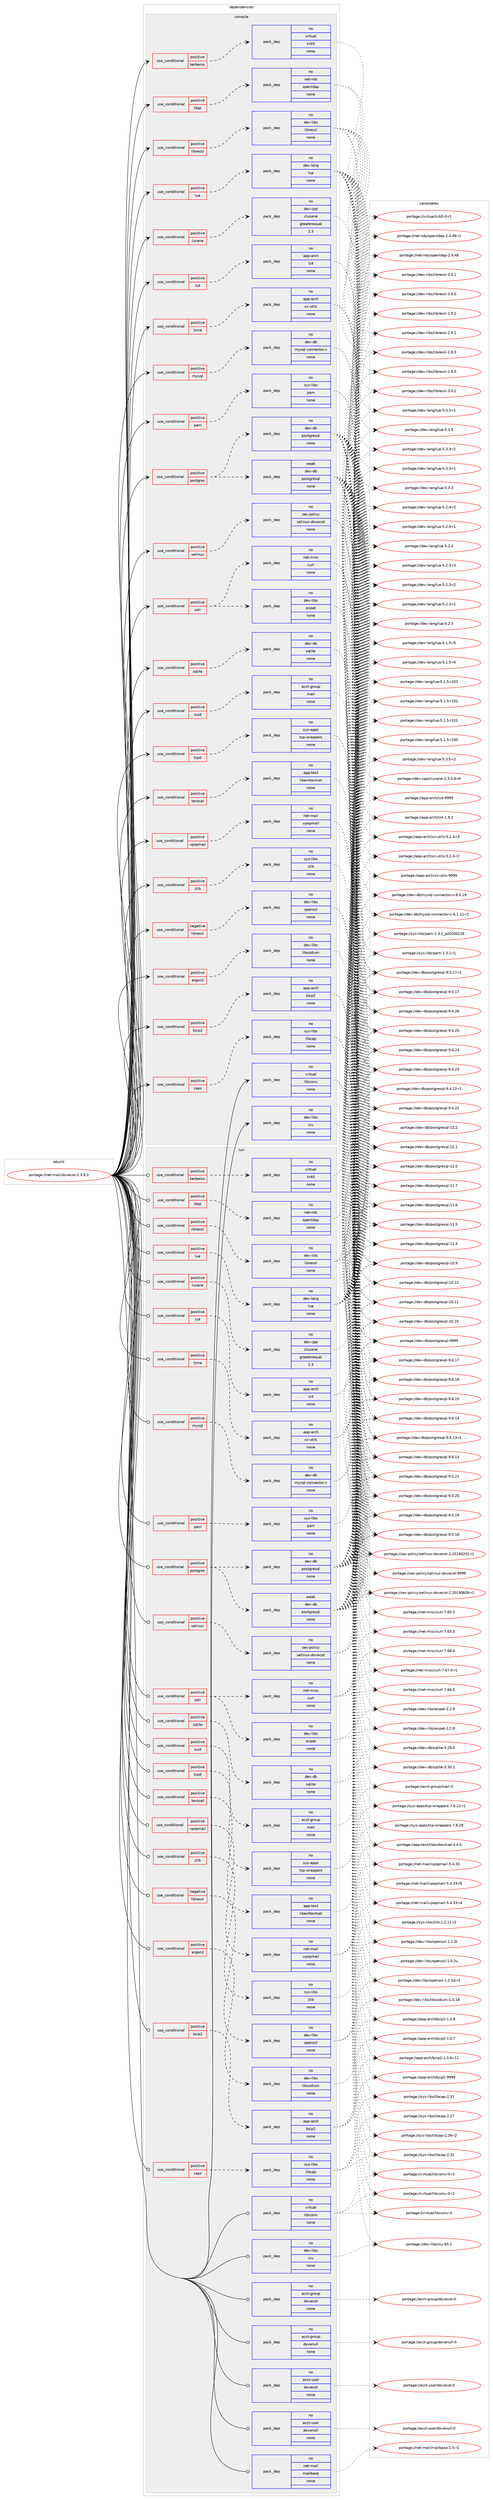 digraph prolog {

# *************
# Graph options
# *************

newrank=true;
concentrate=true;
compound=true;
graph [rankdir=LR,fontname=Helvetica,fontsize=10,ranksep=1.5];#, ranksep=2.5, nodesep=0.2];
edge  [arrowhead=vee];
node  [fontname=Helvetica,fontsize=10];

# **********
# The ebuild
# **********

subgraph cluster_leftcol {
color=gray;
rank=same;
label=<<i>ebuild</i>>;
id [label="portage://net-mail/dovecot-2.3.9.3", color=red, width=4, href="../net-mail/dovecot-2.3.9.3.svg"];
}

# ****************
# The dependencies
# ****************

subgraph cluster_midcol {
color=gray;
label=<<i>dependencies</i>>;
subgraph cluster_compile {
fillcolor="#eeeeee";
style=filled;
label=<<i>compile</i>>;
subgraph cond24662 {
dependency110510 [label=<<TABLE BORDER="0" CELLBORDER="1" CELLSPACING="0" CELLPADDING="4"><TR><TD ROWSPAN="3" CELLPADDING="10">use_conditional</TD></TR><TR><TD>negative</TD></TR><TR><TD>libressl</TD></TR></TABLE>>, shape=none, color=red];
subgraph pack83782 {
dependency110511 [label=<<TABLE BORDER="0" CELLBORDER="1" CELLSPACING="0" CELLPADDING="4" WIDTH="220"><TR><TD ROWSPAN="6" CELLPADDING="30">pack_dep</TD></TR><TR><TD WIDTH="110">no</TD></TR><TR><TD>dev-libs</TD></TR><TR><TD>openssl</TD></TR><TR><TD>none</TD></TR><TR><TD></TD></TR></TABLE>>, shape=none, color=blue];
}
dependency110510:e -> dependency110511:w [weight=20,style="dashed",arrowhead="vee"];
}
id:e -> dependency110510:w [weight=20,style="solid",arrowhead="vee"];
subgraph cond24663 {
dependency110512 [label=<<TABLE BORDER="0" CELLBORDER="1" CELLSPACING="0" CELLPADDING="4"><TR><TD ROWSPAN="3" CELLPADDING="10">use_conditional</TD></TR><TR><TD>positive</TD></TR><TR><TD>argon2</TD></TR></TABLE>>, shape=none, color=red];
subgraph pack83783 {
dependency110513 [label=<<TABLE BORDER="0" CELLBORDER="1" CELLSPACING="0" CELLPADDING="4" WIDTH="220"><TR><TD ROWSPAN="6" CELLPADDING="30">pack_dep</TD></TR><TR><TD WIDTH="110">no</TD></TR><TR><TD>dev-libs</TD></TR><TR><TD>libsodium</TD></TR><TR><TD>none</TD></TR><TR><TD></TD></TR></TABLE>>, shape=none, color=blue];
}
dependency110512:e -> dependency110513:w [weight=20,style="dashed",arrowhead="vee"];
}
id:e -> dependency110512:w [weight=20,style="solid",arrowhead="vee"];
subgraph cond24664 {
dependency110514 [label=<<TABLE BORDER="0" CELLBORDER="1" CELLSPACING="0" CELLPADDING="4"><TR><TD ROWSPAN="3" CELLPADDING="10">use_conditional</TD></TR><TR><TD>positive</TD></TR><TR><TD>bzip2</TD></TR></TABLE>>, shape=none, color=red];
subgraph pack83784 {
dependency110515 [label=<<TABLE BORDER="0" CELLBORDER="1" CELLSPACING="0" CELLPADDING="4" WIDTH="220"><TR><TD ROWSPAN="6" CELLPADDING="30">pack_dep</TD></TR><TR><TD WIDTH="110">no</TD></TR><TR><TD>app-arch</TD></TR><TR><TD>bzip2</TD></TR><TR><TD>none</TD></TR><TR><TD></TD></TR></TABLE>>, shape=none, color=blue];
}
dependency110514:e -> dependency110515:w [weight=20,style="dashed",arrowhead="vee"];
}
id:e -> dependency110514:w [weight=20,style="solid",arrowhead="vee"];
subgraph cond24665 {
dependency110516 [label=<<TABLE BORDER="0" CELLBORDER="1" CELLSPACING="0" CELLPADDING="4"><TR><TD ROWSPAN="3" CELLPADDING="10">use_conditional</TD></TR><TR><TD>positive</TD></TR><TR><TD>caps</TD></TR></TABLE>>, shape=none, color=red];
subgraph pack83785 {
dependency110517 [label=<<TABLE BORDER="0" CELLBORDER="1" CELLSPACING="0" CELLPADDING="4" WIDTH="220"><TR><TD ROWSPAN="6" CELLPADDING="30">pack_dep</TD></TR><TR><TD WIDTH="110">no</TD></TR><TR><TD>sys-libs</TD></TR><TR><TD>libcap</TD></TR><TR><TD>none</TD></TR><TR><TD></TD></TR></TABLE>>, shape=none, color=blue];
}
dependency110516:e -> dependency110517:w [weight=20,style="dashed",arrowhead="vee"];
}
id:e -> dependency110516:w [weight=20,style="solid",arrowhead="vee"];
subgraph cond24666 {
dependency110518 [label=<<TABLE BORDER="0" CELLBORDER="1" CELLSPACING="0" CELLPADDING="4"><TR><TD ROWSPAN="3" CELLPADDING="10">use_conditional</TD></TR><TR><TD>positive</TD></TR><TR><TD>kerberos</TD></TR></TABLE>>, shape=none, color=red];
subgraph pack83786 {
dependency110519 [label=<<TABLE BORDER="0" CELLBORDER="1" CELLSPACING="0" CELLPADDING="4" WIDTH="220"><TR><TD ROWSPAN="6" CELLPADDING="30">pack_dep</TD></TR><TR><TD WIDTH="110">no</TD></TR><TR><TD>virtual</TD></TR><TR><TD>krb5</TD></TR><TR><TD>none</TD></TR><TR><TD></TD></TR></TABLE>>, shape=none, color=blue];
}
dependency110518:e -> dependency110519:w [weight=20,style="dashed",arrowhead="vee"];
}
id:e -> dependency110518:w [weight=20,style="solid",arrowhead="vee"];
subgraph cond24667 {
dependency110520 [label=<<TABLE BORDER="0" CELLBORDER="1" CELLSPACING="0" CELLPADDING="4"><TR><TD ROWSPAN="3" CELLPADDING="10">use_conditional</TD></TR><TR><TD>positive</TD></TR><TR><TD>ldap</TD></TR></TABLE>>, shape=none, color=red];
subgraph pack83787 {
dependency110521 [label=<<TABLE BORDER="0" CELLBORDER="1" CELLSPACING="0" CELLPADDING="4" WIDTH="220"><TR><TD ROWSPAN="6" CELLPADDING="30">pack_dep</TD></TR><TR><TD WIDTH="110">no</TD></TR><TR><TD>net-nds</TD></TR><TR><TD>openldap</TD></TR><TR><TD>none</TD></TR><TR><TD></TD></TR></TABLE>>, shape=none, color=blue];
}
dependency110520:e -> dependency110521:w [weight=20,style="dashed",arrowhead="vee"];
}
id:e -> dependency110520:w [weight=20,style="solid",arrowhead="vee"];
subgraph cond24668 {
dependency110522 [label=<<TABLE BORDER="0" CELLBORDER="1" CELLSPACING="0" CELLPADDING="4"><TR><TD ROWSPAN="3" CELLPADDING="10">use_conditional</TD></TR><TR><TD>positive</TD></TR><TR><TD>libressl</TD></TR></TABLE>>, shape=none, color=red];
subgraph pack83788 {
dependency110523 [label=<<TABLE BORDER="0" CELLBORDER="1" CELLSPACING="0" CELLPADDING="4" WIDTH="220"><TR><TD ROWSPAN="6" CELLPADDING="30">pack_dep</TD></TR><TR><TD WIDTH="110">no</TD></TR><TR><TD>dev-libs</TD></TR><TR><TD>libressl</TD></TR><TR><TD>none</TD></TR><TR><TD></TD></TR></TABLE>>, shape=none, color=blue];
}
dependency110522:e -> dependency110523:w [weight=20,style="dashed",arrowhead="vee"];
}
id:e -> dependency110522:w [weight=20,style="solid",arrowhead="vee"];
subgraph cond24669 {
dependency110524 [label=<<TABLE BORDER="0" CELLBORDER="1" CELLSPACING="0" CELLPADDING="4"><TR><TD ROWSPAN="3" CELLPADDING="10">use_conditional</TD></TR><TR><TD>positive</TD></TR><TR><TD>lua</TD></TR></TABLE>>, shape=none, color=red];
subgraph pack83789 {
dependency110525 [label=<<TABLE BORDER="0" CELLBORDER="1" CELLSPACING="0" CELLPADDING="4" WIDTH="220"><TR><TD ROWSPAN="6" CELLPADDING="30">pack_dep</TD></TR><TR><TD WIDTH="110">no</TD></TR><TR><TD>dev-lang</TD></TR><TR><TD>lua</TD></TR><TR><TD>none</TD></TR><TR><TD></TD></TR></TABLE>>, shape=none, color=blue];
}
dependency110524:e -> dependency110525:w [weight=20,style="dashed",arrowhead="vee"];
}
id:e -> dependency110524:w [weight=20,style="solid",arrowhead="vee"];
subgraph cond24670 {
dependency110526 [label=<<TABLE BORDER="0" CELLBORDER="1" CELLSPACING="0" CELLPADDING="4"><TR><TD ROWSPAN="3" CELLPADDING="10">use_conditional</TD></TR><TR><TD>positive</TD></TR><TR><TD>lucene</TD></TR></TABLE>>, shape=none, color=red];
subgraph pack83790 {
dependency110527 [label=<<TABLE BORDER="0" CELLBORDER="1" CELLSPACING="0" CELLPADDING="4" WIDTH="220"><TR><TD ROWSPAN="6" CELLPADDING="30">pack_dep</TD></TR><TR><TD WIDTH="110">no</TD></TR><TR><TD>dev-cpp</TD></TR><TR><TD>clucene</TD></TR><TR><TD>greaterequal</TD></TR><TR><TD>2.3</TD></TR></TABLE>>, shape=none, color=blue];
}
dependency110526:e -> dependency110527:w [weight=20,style="dashed",arrowhead="vee"];
}
id:e -> dependency110526:w [weight=20,style="solid",arrowhead="vee"];
subgraph cond24671 {
dependency110528 [label=<<TABLE BORDER="0" CELLBORDER="1" CELLSPACING="0" CELLPADDING="4"><TR><TD ROWSPAN="3" CELLPADDING="10">use_conditional</TD></TR><TR><TD>positive</TD></TR><TR><TD>lz4</TD></TR></TABLE>>, shape=none, color=red];
subgraph pack83791 {
dependency110529 [label=<<TABLE BORDER="0" CELLBORDER="1" CELLSPACING="0" CELLPADDING="4" WIDTH="220"><TR><TD ROWSPAN="6" CELLPADDING="30">pack_dep</TD></TR><TR><TD WIDTH="110">no</TD></TR><TR><TD>app-arch</TD></TR><TR><TD>lz4</TD></TR><TR><TD>none</TD></TR><TR><TD></TD></TR></TABLE>>, shape=none, color=blue];
}
dependency110528:e -> dependency110529:w [weight=20,style="dashed",arrowhead="vee"];
}
id:e -> dependency110528:w [weight=20,style="solid",arrowhead="vee"];
subgraph cond24672 {
dependency110530 [label=<<TABLE BORDER="0" CELLBORDER="1" CELLSPACING="0" CELLPADDING="4"><TR><TD ROWSPAN="3" CELLPADDING="10">use_conditional</TD></TR><TR><TD>positive</TD></TR><TR><TD>lzma</TD></TR></TABLE>>, shape=none, color=red];
subgraph pack83792 {
dependency110531 [label=<<TABLE BORDER="0" CELLBORDER="1" CELLSPACING="0" CELLPADDING="4" WIDTH="220"><TR><TD ROWSPAN="6" CELLPADDING="30">pack_dep</TD></TR><TR><TD WIDTH="110">no</TD></TR><TR><TD>app-arch</TD></TR><TR><TD>xz-utils</TD></TR><TR><TD>none</TD></TR><TR><TD></TD></TR></TABLE>>, shape=none, color=blue];
}
dependency110530:e -> dependency110531:w [weight=20,style="dashed",arrowhead="vee"];
}
id:e -> dependency110530:w [weight=20,style="solid",arrowhead="vee"];
subgraph cond24673 {
dependency110532 [label=<<TABLE BORDER="0" CELLBORDER="1" CELLSPACING="0" CELLPADDING="4"><TR><TD ROWSPAN="3" CELLPADDING="10">use_conditional</TD></TR><TR><TD>positive</TD></TR><TR><TD>mysql</TD></TR></TABLE>>, shape=none, color=red];
subgraph pack83793 {
dependency110533 [label=<<TABLE BORDER="0" CELLBORDER="1" CELLSPACING="0" CELLPADDING="4" WIDTH="220"><TR><TD ROWSPAN="6" CELLPADDING="30">pack_dep</TD></TR><TR><TD WIDTH="110">no</TD></TR><TR><TD>dev-db</TD></TR><TR><TD>mysql-connector-c</TD></TR><TR><TD>none</TD></TR><TR><TD></TD></TR></TABLE>>, shape=none, color=blue];
}
dependency110532:e -> dependency110533:w [weight=20,style="dashed",arrowhead="vee"];
}
id:e -> dependency110532:w [weight=20,style="solid",arrowhead="vee"];
subgraph cond24674 {
dependency110534 [label=<<TABLE BORDER="0" CELLBORDER="1" CELLSPACING="0" CELLPADDING="4"><TR><TD ROWSPAN="3" CELLPADDING="10">use_conditional</TD></TR><TR><TD>positive</TD></TR><TR><TD>pam</TD></TR></TABLE>>, shape=none, color=red];
subgraph pack83794 {
dependency110535 [label=<<TABLE BORDER="0" CELLBORDER="1" CELLSPACING="0" CELLPADDING="4" WIDTH="220"><TR><TD ROWSPAN="6" CELLPADDING="30">pack_dep</TD></TR><TR><TD WIDTH="110">no</TD></TR><TR><TD>sys-libs</TD></TR><TR><TD>pam</TD></TR><TR><TD>none</TD></TR><TR><TD></TD></TR></TABLE>>, shape=none, color=blue];
}
dependency110534:e -> dependency110535:w [weight=20,style="dashed",arrowhead="vee"];
}
id:e -> dependency110534:w [weight=20,style="solid",arrowhead="vee"];
subgraph cond24675 {
dependency110536 [label=<<TABLE BORDER="0" CELLBORDER="1" CELLSPACING="0" CELLPADDING="4"><TR><TD ROWSPAN="3" CELLPADDING="10">use_conditional</TD></TR><TR><TD>positive</TD></TR><TR><TD>postgres</TD></TR></TABLE>>, shape=none, color=red];
subgraph pack83795 {
dependency110537 [label=<<TABLE BORDER="0" CELLBORDER="1" CELLSPACING="0" CELLPADDING="4" WIDTH="220"><TR><TD ROWSPAN="6" CELLPADDING="30">pack_dep</TD></TR><TR><TD WIDTH="110">no</TD></TR><TR><TD>dev-db</TD></TR><TR><TD>postgresql</TD></TR><TR><TD>none</TD></TR><TR><TD></TD></TR></TABLE>>, shape=none, color=blue];
}
dependency110536:e -> dependency110537:w [weight=20,style="dashed",arrowhead="vee"];
subgraph pack83796 {
dependency110538 [label=<<TABLE BORDER="0" CELLBORDER="1" CELLSPACING="0" CELLPADDING="4" WIDTH="220"><TR><TD ROWSPAN="6" CELLPADDING="30">pack_dep</TD></TR><TR><TD WIDTH="110">weak</TD></TR><TR><TD>dev-db</TD></TR><TR><TD>postgresql</TD></TR><TR><TD>none</TD></TR><TR><TD></TD></TR></TABLE>>, shape=none, color=blue];
}
dependency110536:e -> dependency110538:w [weight=20,style="dashed",arrowhead="vee"];
}
id:e -> dependency110536:w [weight=20,style="solid",arrowhead="vee"];
subgraph cond24676 {
dependency110539 [label=<<TABLE BORDER="0" CELLBORDER="1" CELLSPACING="0" CELLPADDING="4"><TR><TD ROWSPAN="3" CELLPADDING="10">use_conditional</TD></TR><TR><TD>positive</TD></TR><TR><TD>selinux</TD></TR></TABLE>>, shape=none, color=red];
subgraph pack83797 {
dependency110540 [label=<<TABLE BORDER="0" CELLBORDER="1" CELLSPACING="0" CELLPADDING="4" WIDTH="220"><TR><TD ROWSPAN="6" CELLPADDING="30">pack_dep</TD></TR><TR><TD WIDTH="110">no</TD></TR><TR><TD>sec-policy</TD></TR><TR><TD>selinux-dovecot</TD></TR><TR><TD>none</TD></TR><TR><TD></TD></TR></TABLE>>, shape=none, color=blue];
}
dependency110539:e -> dependency110540:w [weight=20,style="dashed",arrowhead="vee"];
}
id:e -> dependency110539:w [weight=20,style="solid",arrowhead="vee"];
subgraph cond24677 {
dependency110541 [label=<<TABLE BORDER="0" CELLBORDER="1" CELLSPACING="0" CELLPADDING="4"><TR><TD ROWSPAN="3" CELLPADDING="10">use_conditional</TD></TR><TR><TD>positive</TD></TR><TR><TD>solr</TD></TR></TABLE>>, shape=none, color=red];
subgraph pack83798 {
dependency110542 [label=<<TABLE BORDER="0" CELLBORDER="1" CELLSPACING="0" CELLPADDING="4" WIDTH="220"><TR><TD ROWSPAN="6" CELLPADDING="30">pack_dep</TD></TR><TR><TD WIDTH="110">no</TD></TR><TR><TD>net-misc</TD></TR><TR><TD>curl</TD></TR><TR><TD>none</TD></TR><TR><TD></TD></TR></TABLE>>, shape=none, color=blue];
}
dependency110541:e -> dependency110542:w [weight=20,style="dashed",arrowhead="vee"];
subgraph pack83799 {
dependency110543 [label=<<TABLE BORDER="0" CELLBORDER="1" CELLSPACING="0" CELLPADDING="4" WIDTH="220"><TR><TD ROWSPAN="6" CELLPADDING="30">pack_dep</TD></TR><TR><TD WIDTH="110">no</TD></TR><TR><TD>dev-libs</TD></TR><TR><TD>expat</TD></TR><TR><TD>none</TD></TR><TR><TD></TD></TR></TABLE>>, shape=none, color=blue];
}
dependency110541:e -> dependency110543:w [weight=20,style="dashed",arrowhead="vee"];
}
id:e -> dependency110541:w [weight=20,style="solid",arrowhead="vee"];
subgraph cond24678 {
dependency110544 [label=<<TABLE BORDER="0" CELLBORDER="1" CELLSPACING="0" CELLPADDING="4"><TR><TD ROWSPAN="3" CELLPADDING="10">use_conditional</TD></TR><TR><TD>positive</TD></TR><TR><TD>sqlite</TD></TR></TABLE>>, shape=none, color=red];
subgraph pack83800 {
dependency110545 [label=<<TABLE BORDER="0" CELLBORDER="1" CELLSPACING="0" CELLPADDING="4" WIDTH="220"><TR><TD ROWSPAN="6" CELLPADDING="30">pack_dep</TD></TR><TR><TD WIDTH="110">no</TD></TR><TR><TD>dev-db</TD></TR><TR><TD>sqlite</TD></TR><TR><TD>none</TD></TR><TR><TD></TD></TR></TABLE>>, shape=none, color=blue];
}
dependency110544:e -> dependency110545:w [weight=20,style="dashed",arrowhead="vee"];
}
id:e -> dependency110544:w [weight=20,style="solid",arrowhead="vee"];
subgraph cond24679 {
dependency110546 [label=<<TABLE BORDER="0" CELLBORDER="1" CELLSPACING="0" CELLPADDING="4"><TR><TD ROWSPAN="3" CELLPADDING="10">use_conditional</TD></TR><TR><TD>positive</TD></TR><TR><TD>suid</TD></TR></TABLE>>, shape=none, color=red];
subgraph pack83801 {
dependency110547 [label=<<TABLE BORDER="0" CELLBORDER="1" CELLSPACING="0" CELLPADDING="4" WIDTH="220"><TR><TD ROWSPAN="6" CELLPADDING="30">pack_dep</TD></TR><TR><TD WIDTH="110">no</TD></TR><TR><TD>acct-group</TD></TR><TR><TD>mail</TD></TR><TR><TD>none</TD></TR><TR><TD></TD></TR></TABLE>>, shape=none, color=blue];
}
dependency110546:e -> dependency110547:w [weight=20,style="dashed",arrowhead="vee"];
}
id:e -> dependency110546:w [weight=20,style="solid",arrowhead="vee"];
subgraph cond24680 {
dependency110548 [label=<<TABLE BORDER="0" CELLBORDER="1" CELLSPACING="0" CELLPADDING="4"><TR><TD ROWSPAN="3" CELLPADDING="10">use_conditional</TD></TR><TR><TD>positive</TD></TR><TR><TD>tcpd</TD></TR></TABLE>>, shape=none, color=red];
subgraph pack83802 {
dependency110549 [label=<<TABLE BORDER="0" CELLBORDER="1" CELLSPACING="0" CELLPADDING="4" WIDTH="220"><TR><TD ROWSPAN="6" CELLPADDING="30">pack_dep</TD></TR><TR><TD WIDTH="110">no</TD></TR><TR><TD>sys-apps</TD></TR><TR><TD>tcp-wrappers</TD></TR><TR><TD>none</TD></TR><TR><TD></TD></TR></TABLE>>, shape=none, color=blue];
}
dependency110548:e -> dependency110549:w [weight=20,style="dashed",arrowhead="vee"];
}
id:e -> dependency110548:w [weight=20,style="solid",arrowhead="vee"];
subgraph cond24681 {
dependency110550 [label=<<TABLE BORDER="0" CELLBORDER="1" CELLSPACING="0" CELLPADDING="4"><TR><TD ROWSPAN="3" CELLPADDING="10">use_conditional</TD></TR><TR><TD>positive</TD></TR><TR><TD>textcat</TD></TR></TABLE>>, shape=none, color=red];
subgraph pack83803 {
dependency110551 [label=<<TABLE BORDER="0" CELLBORDER="1" CELLSPACING="0" CELLPADDING="4" WIDTH="220"><TR><TD ROWSPAN="6" CELLPADDING="30">pack_dep</TD></TR><TR><TD WIDTH="110">no</TD></TR><TR><TD>app-text</TD></TR><TR><TD>libexttextcat</TD></TR><TR><TD>none</TD></TR><TR><TD></TD></TR></TABLE>>, shape=none, color=blue];
}
dependency110550:e -> dependency110551:w [weight=20,style="dashed",arrowhead="vee"];
}
id:e -> dependency110550:w [weight=20,style="solid",arrowhead="vee"];
subgraph cond24682 {
dependency110552 [label=<<TABLE BORDER="0" CELLBORDER="1" CELLSPACING="0" CELLPADDING="4"><TR><TD ROWSPAN="3" CELLPADDING="10">use_conditional</TD></TR><TR><TD>positive</TD></TR><TR><TD>vpopmail</TD></TR></TABLE>>, shape=none, color=red];
subgraph pack83804 {
dependency110553 [label=<<TABLE BORDER="0" CELLBORDER="1" CELLSPACING="0" CELLPADDING="4" WIDTH="220"><TR><TD ROWSPAN="6" CELLPADDING="30">pack_dep</TD></TR><TR><TD WIDTH="110">no</TD></TR><TR><TD>net-mail</TD></TR><TR><TD>vpopmail</TD></TR><TR><TD>none</TD></TR><TR><TD></TD></TR></TABLE>>, shape=none, color=blue];
}
dependency110552:e -> dependency110553:w [weight=20,style="dashed",arrowhead="vee"];
}
id:e -> dependency110552:w [weight=20,style="solid",arrowhead="vee"];
subgraph cond24683 {
dependency110554 [label=<<TABLE BORDER="0" CELLBORDER="1" CELLSPACING="0" CELLPADDING="4"><TR><TD ROWSPAN="3" CELLPADDING="10">use_conditional</TD></TR><TR><TD>positive</TD></TR><TR><TD>zlib</TD></TR></TABLE>>, shape=none, color=red];
subgraph pack83805 {
dependency110555 [label=<<TABLE BORDER="0" CELLBORDER="1" CELLSPACING="0" CELLPADDING="4" WIDTH="220"><TR><TD ROWSPAN="6" CELLPADDING="30">pack_dep</TD></TR><TR><TD WIDTH="110">no</TD></TR><TR><TD>sys-libs</TD></TR><TR><TD>zlib</TD></TR><TR><TD>none</TD></TR><TR><TD></TD></TR></TABLE>>, shape=none, color=blue];
}
dependency110554:e -> dependency110555:w [weight=20,style="dashed",arrowhead="vee"];
}
id:e -> dependency110554:w [weight=20,style="solid",arrowhead="vee"];
subgraph pack83806 {
dependency110556 [label=<<TABLE BORDER="0" CELLBORDER="1" CELLSPACING="0" CELLPADDING="4" WIDTH="220"><TR><TD ROWSPAN="6" CELLPADDING="30">pack_dep</TD></TR><TR><TD WIDTH="110">no</TD></TR><TR><TD>dev-libs</TD></TR><TR><TD>icu</TD></TR><TR><TD>none</TD></TR><TR><TD></TD></TR></TABLE>>, shape=none, color=blue];
}
id:e -> dependency110556:w [weight=20,style="solid",arrowhead="vee"];
subgraph pack83807 {
dependency110557 [label=<<TABLE BORDER="0" CELLBORDER="1" CELLSPACING="0" CELLPADDING="4" WIDTH="220"><TR><TD ROWSPAN="6" CELLPADDING="30">pack_dep</TD></TR><TR><TD WIDTH="110">no</TD></TR><TR><TD>virtual</TD></TR><TR><TD>libiconv</TD></TR><TR><TD>none</TD></TR><TR><TD></TD></TR></TABLE>>, shape=none, color=blue];
}
id:e -> dependency110557:w [weight=20,style="solid",arrowhead="vee"];
}
subgraph cluster_compileandrun {
fillcolor="#eeeeee";
style=filled;
label=<<i>compile and run</i>>;
}
subgraph cluster_run {
fillcolor="#eeeeee";
style=filled;
label=<<i>run</i>>;
subgraph cond24684 {
dependency110558 [label=<<TABLE BORDER="0" CELLBORDER="1" CELLSPACING="0" CELLPADDING="4"><TR><TD ROWSPAN="3" CELLPADDING="10">use_conditional</TD></TR><TR><TD>negative</TD></TR><TR><TD>libressl</TD></TR></TABLE>>, shape=none, color=red];
subgraph pack83808 {
dependency110559 [label=<<TABLE BORDER="0" CELLBORDER="1" CELLSPACING="0" CELLPADDING="4" WIDTH="220"><TR><TD ROWSPAN="6" CELLPADDING="30">pack_dep</TD></TR><TR><TD WIDTH="110">no</TD></TR><TR><TD>dev-libs</TD></TR><TR><TD>openssl</TD></TR><TR><TD>none</TD></TR><TR><TD></TD></TR></TABLE>>, shape=none, color=blue];
}
dependency110558:e -> dependency110559:w [weight=20,style="dashed",arrowhead="vee"];
}
id:e -> dependency110558:w [weight=20,style="solid",arrowhead="odot"];
subgraph cond24685 {
dependency110560 [label=<<TABLE BORDER="0" CELLBORDER="1" CELLSPACING="0" CELLPADDING="4"><TR><TD ROWSPAN="3" CELLPADDING="10">use_conditional</TD></TR><TR><TD>positive</TD></TR><TR><TD>argon2</TD></TR></TABLE>>, shape=none, color=red];
subgraph pack83809 {
dependency110561 [label=<<TABLE BORDER="0" CELLBORDER="1" CELLSPACING="0" CELLPADDING="4" WIDTH="220"><TR><TD ROWSPAN="6" CELLPADDING="30">pack_dep</TD></TR><TR><TD WIDTH="110">no</TD></TR><TR><TD>dev-libs</TD></TR><TR><TD>libsodium</TD></TR><TR><TD>none</TD></TR><TR><TD></TD></TR></TABLE>>, shape=none, color=blue];
}
dependency110560:e -> dependency110561:w [weight=20,style="dashed",arrowhead="vee"];
}
id:e -> dependency110560:w [weight=20,style="solid",arrowhead="odot"];
subgraph cond24686 {
dependency110562 [label=<<TABLE BORDER="0" CELLBORDER="1" CELLSPACING="0" CELLPADDING="4"><TR><TD ROWSPAN="3" CELLPADDING="10">use_conditional</TD></TR><TR><TD>positive</TD></TR><TR><TD>bzip2</TD></TR></TABLE>>, shape=none, color=red];
subgraph pack83810 {
dependency110563 [label=<<TABLE BORDER="0" CELLBORDER="1" CELLSPACING="0" CELLPADDING="4" WIDTH="220"><TR><TD ROWSPAN="6" CELLPADDING="30">pack_dep</TD></TR><TR><TD WIDTH="110">no</TD></TR><TR><TD>app-arch</TD></TR><TR><TD>bzip2</TD></TR><TR><TD>none</TD></TR><TR><TD></TD></TR></TABLE>>, shape=none, color=blue];
}
dependency110562:e -> dependency110563:w [weight=20,style="dashed",arrowhead="vee"];
}
id:e -> dependency110562:w [weight=20,style="solid",arrowhead="odot"];
subgraph cond24687 {
dependency110564 [label=<<TABLE BORDER="0" CELLBORDER="1" CELLSPACING="0" CELLPADDING="4"><TR><TD ROWSPAN="3" CELLPADDING="10">use_conditional</TD></TR><TR><TD>positive</TD></TR><TR><TD>caps</TD></TR></TABLE>>, shape=none, color=red];
subgraph pack83811 {
dependency110565 [label=<<TABLE BORDER="0" CELLBORDER="1" CELLSPACING="0" CELLPADDING="4" WIDTH="220"><TR><TD ROWSPAN="6" CELLPADDING="30">pack_dep</TD></TR><TR><TD WIDTH="110">no</TD></TR><TR><TD>sys-libs</TD></TR><TR><TD>libcap</TD></TR><TR><TD>none</TD></TR><TR><TD></TD></TR></TABLE>>, shape=none, color=blue];
}
dependency110564:e -> dependency110565:w [weight=20,style="dashed",arrowhead="vee"];
}
id:e -> dependency110564:w [weight=20,style="solid",arrowhead="odot"];
subgraph cond24688 {
dependency110566 [label=<<TABLE BORDER="0" CELLBORDER="1" CELLSPACING="0" CELLPADDING="4"><TR><TD ROWSPAN="3" CELLPADDING="10">use_conditional</TD></TR><TR><TD>positive</TD></TR><TR><TD>kerberos</TD></TR></TABLE>>, shape=none, color=red];
subgraph pack83812 {
dependency110567 [label=<<TABLE BORDER="0" CELLBORDER="1" CELLSPACING="0" CELLPADDING="4" WIDTH="220"><TR><TD ROWSPAN="6" CELLPADDING="30">pack_dep</TD></TR><TR><TD WIDTH="110">no</TD></TR><TR><TD>virtual</TD></TR><TR><TD>krb5</TD></TR><TR><TD>none</TD></TR><TR><TD></TD></TR></TABLE>>, shape=none, color=blue];
}
dependency110566:e -> dependency110567:w [weight=20,style="dashed",arrowhead="vee"];
}
id:e -> dependency110566:w [weight=20,style="solid",arrowhead="odot"];
subgraph cond24689 {
dependency110568 [label=<<TABLE BORDER="0" CELLBORDER="1" CELLSPACING="0" CELLPADDING="4"><TR><TD ROWSPAN="3" CELLPADDING="10">use_conditional</TD></TR><TR><TD>positive</TD></TR><TR><TD>ldap</TD></TR></TABLE>>, shape=none, color=red];
subgraph pack83813 {
dependency110569 [label=<<TABLE BORDER="0" CELLBORDER="1" CELLSPACING="0" CELLPADDING="4" WIDTH="220"><TR><TD ROWSPAN="6" CELLPADDING="30">pack_dep</TD></TR><TR><TD WIDTH="110">no</TD></TR><TR><TD>net-nds</TD></TR><TR><TD>openldap</TD></TR><TR><TD>none</TD></TR><TR><TD></TD></TR></TABLE>>, shape=none, color=blue];
}
dependency110568:e -> dependency110569:w [weight=20,style="dashed",arrowhead="vee"];
}
id:e -> dependency110568:w [weight=20,style="solid",arrowhead="odot"];
subgraph cond24690 {
dependency110570 [label=<<TABLE BORDER="0" CELLBORDER="1" CELLSPACING="0" CELLPADDING="4"><TR><TD ROWSPAN="3" CELLPADDING="10">use_conditional</TD></TR><TR><TD>positive</TD></TR><TR><TD>libressl</TD></TR></TABLE>>, shape=none, color=red];
subgraph pack83814 {
dependency110571 [label=<<TABLE BORDER="0" CELLBORDER="1" CELLSPACING="0" CELLPADDING="4" WIDTH="220"><TR><TD ROWSPAN="6" CELLPADDING="30">pack_dep</TD></TR><TR><TD WIDTH="110">no</TD></TR><TR><TD>dev-libs</TD></TR><TR><TD>libressl</TD></TR><TR><TD>none</TD></TR><TR><TD></TD></TR></TABLE>>, shape=none, color=blue];
}
dependency110570:e -> dependency110571:w [weight=20,style="dashed",arrowhead="vee"];
}
id:e -> dependency110570:w [weight=20,style="solid",arrowhead="odot"];
subgraph cond24691 {
dependency110572 [label=<<TABLE BORDER="0" CELLBORDER="1" CELLSPACING="0" CELLPADDING="4"><TR><TD ROWSPAN="3" CELLPADDING="10">use_conditional</TD></TR><TR><TD>positive</TD></TR><TR><TD>lua</TD></TR></TABLE>>, shape=none, color=red];
subgraph pack83815 {
dependency110573 [label=<<TABLE BORDER="0" CELLBORDER="1" CELLSPACING="0" CELLPADDING="4" WIDTH="220"><TR><TD ROWSPAN="6" CELLPADDING="30">pack_dep</TD></TR><TR><TD WIDTH="110">no</TD></TR><TR><TD>dev-lang</TD></TR><TR><TD>lua</TD></TR><TR><TD>none</TD></TR><TR><TD></TD></TR></TABLE>>, shape=none, color=blue];
}
dependency110572:e -> dependency110573:w [weight=20,style="dashed",arrowhead="vee"];
}
id:e -> dependency110572:w [weight=20,style="solid",arrowhead="odot"];
subgraph cond24692 {
dependency110574 [label=<<TABLE BORDER="0" CELLBORDER="1" CELLSPACING="0" CELLPADDING="4"><TR><TD ROWSPAN="3" CELLPADDING="10">use_conditional</TD></TR><TR><TD>positive</TD></TR><TR><TD>lucene</TD></TR></TABLE>>, shape=none, color=red];
subgraph pack83816 {
dependency110575 [label=<<TABLE BORDER="0" CELLBORDER="1" CELLSPACING="0" CELLPADDING="4" WIDTH="220"><TR><TD ROWSPAN="6" CELLPADDING="30">pack_dep</TD></TR><TR><TD WIDTH="110">no</TD></TR><TR><TD>dev-cpp</TD></TR><TR><TD>clucene</TD></TR><TR><TD>greaterequal</TD></TR><TR><TD>2.3</TD></TR></TABLE>>, shape=none, color=blue];
}
dependency110574:e -> dependency110575:w [weight=20,style="dashed",arrowhead="vee"];
}
id:e -> dependency110574:w [weight=20,style="solid",arrowhead="odot"];
subgraph cond24693 {
dependency110576 [label=<<TABLE BORDER="0" CELLBORDER="1" CELLSPACING="0" CELLPADDING="4"><TR><TD ROWSPAN="3" CELLPADDING="10">use_conditional</TD></TR><TR><TD>positive</TD></TR><TR><TD>lz4</TD></TR></TABLE>>, shape=none, color=red];
subgraph pack83817 {
dependency110577 [label=<<TABLE BORDER="0" CELLBORDER="1" CELLSPACING="0" CELLPADDING="4" WIDTH="220"><TR><TD ROWSPAN="6" CELLPADDING="30">pack_dep</TD></TR><TR><TD WIDTH="110">no</TD></TR><TR><TD>app-arch</TD></TR><TR><TD>lz4</TD></TR><TR><TD>none</TD></TR><TR><TD></TD></TR></TABLE>>, shape=none, color=blue];
}
dependency110576:e -> dependency110577:w [weight=20,style="dashed",arrowhead="vee"];
}
id:e -> dependency110576:w [weight=20,style="solid",arrowhead="odot"];
subgraph cond24694 {
dependency110578 [label=<<TABLE BORDER="0" CELLBORDER="1" CELLSPACING="0" CELLPADDING="4"><TR><TD ROWSPAN="3" CELLPADDING="10">use_conditional</TD></TR><TR><TD>positive</TD></TR><TR><TD>lzma</TD></TR></TABLE>>, shape=none, color=red];
subgraph pack83818 {
dependency110579 [label=<<TABLE BORDER="0" CELLBORDER="1" CELLSPACING="0" CELLPADDING="4" WIDTH="220"><TR><TD ROWSPAN="6" CELLPADDING="30">pack_dep</TD></TR><TR><TD WIDTH="110">no</TD></TR><TR><TD>app-arch</TD></TR><TR><TD>xz-utils</TD></TR><TR><TD>none</TD></TR><TR><TD></TD></TR></TABLE>>, shape=none, color=blue];
}
dependency110578:e -> dependency110579:w [weight=20,style="dashed",arrowhead="vee"];
}
id:e -> dependency110578:w [weight=20,style="solid",arrowhead="odot"];
subgraph cond24695 {
dependency110580 [label=<<TABLE BORDER="0" CELLBORDER="1" CELLSPACING="0" CELLPADDING="4"><TR><TD ROWSPAN="3" CELLPADDING="10">use_conditional</TD></TR><TR><TD>positive</TD></TR><TR><TD>mysql</TD></TR></TABLE>>, shape=none, color=red];
subgraph pack83819 {
dependency110581 [label=<<TABLE BORDER="0" CELLBORDER="1" CELLSPACING="0" CELLPADDING="4" WIDTH="220"><TR><TD ROWSPAN="6" CELLPADDING="30">pack_dep</TD></TR><TR><TD WIDTH="110">no</TD></TR><TR><TD>dev-db</TD></TR><TR><TD>mysql-connector-c</TD></TR><TR><TD>none</TD></TR><TR><TD></TD></TR></TABLE>>, shape=none, color=blue];
}
dependency110580:e -> dependency110581:w [weight=20,style="dashed",arrowhead="vee"];
}
id:e -> dependency110580:w [weight=20,style="solid",arrowhead="odot"];
subgraph cond24696 {
dependency110582 [label=<<TABLE BORDER="0" CELLBORDER="1" CELLSPACING="0" CELLPADDING="4"><TR><TD ROWSPAN="3" CELLPADDING="10">use_conditional</TD></TR><TR><TD>positive</TD></TR><TR><TD>pam</TD></TR></TABLE>>, shape=none, color=red];
subgraph pack83820 {
dependency110583 [label=<<TABLE BORDER="0" CELLBORDER="1" CELLSPACING="0" CELLPADDING="4" WIDTH="220"><TR><TD ROWSPAN="6" CELLPADDING="30">pack_dep</TD></TR><TR><TD WIDTH="110">no</TD></TR><TR><TD>sys-libs</TD></TR><TR><TD>pam</TD></TR><TR><TD>none</TD></TR><TR><TD></TD></TR></TABLE>>, shape=none, color=blue];
}
dependency110582:e -> dependency110583:w [weight=20,style="dashed",arrowhead="vee"];
}
id:e -> dependency110582:w [weight=20,style="solid",arrowhead="odot"];
subgraph cond24697 {
dependency110584 [label=<<TABLE BORDER="0" CELLBORDER="1" CELLSPACING="0" CELLPADDING="4"><TR><TD ROWSPAN="3" CELLPADDING="10">use_conditional</TD></TR><TR><TD>positive</TD></TR><TR><TD>postgres</TD></TR></TABLE>>, shape=none, color=red];
subgraph pack83821 {
dependency110585 [label=<<TABLE BORDER="0" CELLBORDER="1" CELLSPACING="0" CELLPADDING="4" WIDTH="220"><TR><TD ROWSPAN="6" CELLPADDING="30">pack_dep</TD></TR><TR><TD WIDTH="110">no</TD></TR><TR><TD>dev-db</TD></TR><TR><TD>postgresql</TD></TR><TR><TD>none</TD></TR><TR><TD></TD></TR></TABLE>>, shape=none, color=blue];
}
dependency110584:e -> dependency110585:w [weight=20,style="dashed",arrowhead="vee"];
subgraph pack83822 {
dependency110586 [label=<<TABLE BORDER="0" CELLBORDER="1" CELLSPACING="0" CELLPADDING="4" WIDTH="220"><TR><TD ROWSPAN="6" CELLPADDING="30">pack_dep</TD></TR><TR><TD WIDTH="110">weak</TD></TR><TR><TD>dev-db</TD></TR><TR><TD>postgresql</TD></TR><TR><TD>none</TD></TR><TR><TD></TD></TR></TABLE>>, shape=none, color=blue];
}
dependency110584:e -> dependency110586:w [weight=20,style="dashed",arrowhead="vee"];
}
id:e -> dependency110584:w [weight=20,style="solid",arrowhead="odot"];
subgraph cond24698 {
dependency110587 [label=<<TABLE BORDER="0" CELLBORDER="1" CELLSPACING="0" CELLPADDING="4"><TR><TD ROWSPAN="3" CELLPADDING="10">use_conditional</TD></TR><TR><TD>positive</TD></TR><TR><TD>selinux</TD></TR></TABLE>>, shape=none, color=red];
subgraph pack83823 {
dependency110588 [label=<<TABLE BORDER="0" CELLBORDER="1" CELLSPACING="0" CELLPADDING="4" WIDTH="220"><TR><TD ROWSPAN="6" CELLPADDING="30">pack_dep</TD></TR><TR><TD WIDTH="110">no</TD></TR><TR><TD>sec-policy</TD></TR><TR><TD>selinux-dovecot</TD></TR><TR><TD>none</TD></TR><TR><TD></TD></TR></TABLE>>, shape=none, color=blue];
}
dependency110587:e -> dependency110588:w [weight=20,style="dashed",arrowhead="vee"];
}
id:e -> dependency110587:w [weight=20,style="solid",arrowhead="odot"];
subgraph cond24699 {
dependency110589 [label=<<TABLE BORDER="0" CELLBORDER="1" CELLSPACING="0" CELLPADDING="4"><TR><TD ROWSPAN="3" CELLPADDING="10">use_conditional</TD></TR><TR><TD>positive</TD></TR><TR><TD>solr</TD></TR></TABLE>>, shape=none, color=red];
subgraph pack83824 {
dependency110590 [label=<<TABLE BORDER="0" CELLBORDER="1" CELLSPACING="0" CELLPADDING="4" WIDTH="220"><TR><TD ROWSPAN="6" CELLPADDING="30">pack_dep</TD></TR><TR><TD WIDTH="110">no</TD></TR><TR><TD>net-misc</TD></TR><TR><TD>curl</TD></TR><TR><TD>none</TD></TR><TR><TD></TD></TR></TABLE>>, shape=none, color=blue];
}
dependency110589:e -> dependency110590:w [weight=20,style="dashed",arrowhead="vee"];
subgraph pack83825 {
dependency110591 [label=<<TABLE BORDER="0" CELLBORDER="1" CELLSPACING="0" CELLPADDING="4" WIDTH="220"><TR><TD ROWSPAN="6" CELLPADDING="30">pack_dep</TD></TR><TR><TD WIDTH="110">no</TD></TR><TR><TD>dev-libs</TD></TR><TR><TD>expat</TD></TR><TR><TD>none</TD></TR><TR><TD></TD></TR></TABLE>>, shape=none, color=blue];
}
dependency110589:e -> dependency110591:w [weight=20,style="dashed",arrowhead="vee"];
}
id:e -> dependency110589:w [weight=20,style="solid",arrowhead="odot"];
subgraph cond24700 {
dependency110592 [label=<<TABLE BORDER="0" CELLBORDER="1" CELLSPACING="0" CELLPADDING="4"><TR><TD ROWSPAN="3" CELLPADDING="10">use_conditional</TD></TR><TR><TD>positive</TD></TR><TR><TD>sqlite</TD></TR></TABLE>>, shape=none, color=red];
subgraph pack83826 {
dependency110593 [label=<<TABLE BORDER="0" CELLBORDER="1" CELLSPACING="0" CELLPADDING="4" WIDTH="220"><TR><TD ROWSPAN="6" CELLPADDING="30">pack_dep</TD></TR><TR><TD WIDTH="110">no</TD></TR><TR><TD>dev-db</TD></TR><TR><TD>sqlite</TD></TR><TR><TD>none</TD></TR><TR><TD></TD></TR></TABLE>>, shape=none, color=blue];
}
dependency110592:e -> dependency110593:w [weight=20,style="dashed",arrowhead="vee"];
}
id:e -> dependency110592:w [weight=20,style="solid",arrowhead="odot"];
subgraph cond24701 {
dependency110594 [label=<<TABLE BORDER="0" CELLBORDER="1" CELLSPACING="0" CELLPADDING="4"><TR><TD ROWSPAN="3" CELLPADDING="10">use_conditional</TD></TR><TR><TD>positive</TD></TR><TR><TD>suid</TD></TR></TABLE>>, shape=none, color=red];
subgraph pack83827 {
dependency110595 [label=<<TABLE BORDER="0" CELLBORDER="1" CELLSPACING="0" CELLPADDING="4" WIDTH="220"><TR><TD ROWSPAN="6" CELLPADDING="30">pack_dep</TD></TR><TR><TD WIDTH="110">no</TD></TR><TR><TD>acct-group</TD></TR><TR><TD>mail</TD></TR><TR><TD>none</TD></TR><TR><TD></TD></TR></TABLE>>, shape=none, color=blue];
}
dependency110594:e -> dependency110595:w [weight=20,style="dashed",arrowhead="vee"];
}
id:e -> dependency110594:w [weight=20,style="solid",arrowhead="odot"];
subgraph cond24702 {
dependency110596 [label=<<TABLE BORDER="0" CELLBORDER="1" CELLSPACING="0" CELLPADDING="4"><TR><TD ROWSPAN="3" CELLPADDING="10">use_conditional</TD></TR><TR><TD>positive</TD></TR><TR><TD>tcpd</TD></TR></TABLE>>, shape=none, color=red];
subgraph pack83828 {
dependency110597 [label=<<TABLE BORDER="0" CELLBORDER="1" CELLSPACING="0" CELLPADDING="4" WIDTH="220"><TR><TD ROWSPAN="6" CELLPADDING="30">pack_dep</TD></TR><TR><TD WIDTH="110">no</TD></TR><TR><TD>sys-apps</TD></TR><TR><TD>tcp-wrappers</TD></TR><TR><TD>none</TD></TR><TR><TD></TD></TR></TABLE>>, shape=none, color=blue];
}
dependency110596:e -> dependency110597:w [weight=20,style="dashed",arrowhead="vee"];
}
id:e -> dependency110596:w [weight=20,style="solid",arrowhead="odot"];
subgraph cond24703 {
dependency110598 [label=<<TABLE BORDER="0" CELLBORDER="1" CELLSPACING="0" CELLPADDING="4"><TR><TD ROWSPAN="3" CELLPADDING="10">use_conditional</TD></TR><TR><TD>positive</TD></TR><TR><TD>textcat</TD></TR></TABLE>>, shape=none, color=red];
subgraph pack83829 {
dependency110599 [label=<<TABLE BORDER="0" CELLBORDER="1" CELLSPACING="0" CELLPADDING="4" WIDTH="220"><TR><TD ROWSPAN="6" CELLPADDING="30">pack_dep</TD></TR><TR><TD WIDTH="110">no</TD></TR><TR><TD>app-text</TD></TR><TR><TD>libexttextcat</TD></TR><TR><TD>none</TD></TR><TR><TD></TD></TR></TABLE>>, shape=none, color=blue];
}
dependency110598:e -> dependency110599:w [weight=20,style="dashed",arrowhead="vee"];
}
id:e -> dependency110598:w [weight=20,style="solid",arrowhead="odot"];
subgraph cond24704 {
dependency110600 [label=<<TABLE BORDER="0" CELLBORDER="1" CELLSPACING="0" CELLPADDING="4"><TR><TD ROWSPAN="3" CELLPADDING="10">use_conditional</TD></TR><TR><TD>positive</TD></TR><TR><TD>vpopmail</TD></TR></TABLE>>, shape=none, color=red];
subgraph pack83830 {
dependency110601 [label=<<TABLE BORDER="0" CELLBORDER="1" CELLSPACING="0" CELLPADDING="4" WIDTH="220"><TR><TD ROWSPAN="6" CELLPADDING="30">pack_dep</TD></TR><TR><TD WIDTH="110">no</TD></TR><TR><TD>net-mail</TD></TR><TR><TD>vpopmail</TD></TR><TR><TD>none</TD></TR><TR><TD></TD></TR></TABLE>>, shape=none, color=blue];
}
dependency110600:e -> dependency110601:w [weight=20,style="dashed",arrowhead="vee"];
}
id:e -> dependency110600:w [weight=20,style="solid",arrowhead="odot"];
subgraph cond24705 {
dependency110602 [label=<<TABLE BORDER="0" CELLBORDER="1" CELLSPACING="0" CELLPADDING="4"><TR><TD ROWSPAN="3" CELLPADDING="10">use_conditional</TD></TR><TR><TD>positive</TD></TR><TR><TD>zlib</TD></TR></TABLE>>, shape=none, color=red];
subgraph pack83831 {
dependency110603 [label=<<TABLE BORDER="0" CELLBORDER="1" CELLSPACING="0" CELLPADDING="4" WIDTH="220"><TR><TD ROWSPAN="6" CELLPADDING="30">pack_dep</TD></TR><TR><TD WIDTH="110">no</TD></TR><TR><TD>sys-libs</TD></TR><TR><TD>zlib</TD></TR><TR><TD>none</TD></TR><TR><TD></TD></TR></TABLE>>, shape=none, color=blue];
}
dependency110602:e -> dependency110603:w [weight=20,style="dashed",arrowhead="vee"];
}
id:e -> dependency110602:w [weight=20,style="solid",arrowhead="odot"];
subgraph pack83832 {
dependency110604 [label=<<TABLE BORDER="0" CELLBORDER="1" CELLSPACING="0" CELLPADDING="4" WIDTH="220"><TR><TD ROWSPAN="6" CELLPADDING="30">pack_dep</TD></TR><TR><TD WIDTH="110">no</TD></TR><TR><TD>acct-group</TD></TR><TR><TD>dovecot</TD></TR><TR><TD>none</TD></TR><TR><TD></TD></TR></TABLE>>, shape=none, color=blue];
}
id:e -> dependency110604:w [weight=20,style="solid",arrowhead="odot"];
subgraph pack83833 {
dependency110605 [label=<<TABLE BORDER="0" CELLBORDER="1" CELLSPACING="0" CELLPADDING="4" WIDTH="220"><TR><TD ROWSPAN="6" CELLPADDING="30">pack_dep</TD></TR><TR><TD WIDTH="110">no</TD></TR><TR><TD>acct-group</TD></TR><TR><TD>dovenull</TD></TR><TR><TD>none</TD></TR><TR><TD></TD></TR></TABLE>>, shape=none, color=blue];
}
id:e -> dependency110605:w [weight=20,style="solid",arrowhead="odot"];
subgraph pack83834 {
dependency110606 [label=<<TABLE BORDER="0" CELLBORDER="1" CELLSPACING="0" CELLPADDING="4" WIDTH="220"><TR><TD ROWSPAN="6" CELLPADDING="30">pack_dep</TD></TR><TR><TD WIDTH="110">no</TD></TR><TR><TD>acct-user</TD></TR><TR><TD>dovecot</TD></TR><TR><TD>none</TD></TR><TR><TD></TD></TR></TABLE>>, shape=none, color=blue];
}
id:e -> dependency110606:w [weight=20,style="solid",arrowhead="odot"];
subgraph pack83835 {
dependency110607 [label=<<TABLE BORDER="0" CELLBORDER="1" CELLSPACING="0" CELLPADDING="4" WIDTH="220"><TR><TD ROWSPAN="6" CELLPADDING="30">pack_dep</TD></TR><TR><TD WIDTH="110">no</TD></TR><TR><TD>acct-user</TD></TR><TR><TD>dovenull</TD></TR><TR><TD>none</TD></TR><TR><TD></TD></TR></TABLE>>, shape=none, color=blue];
}
id:e -> dependency110607:w [weight=20,style="solid",arrowhead="odot"];
subgraph pack83836 {
dependency110608 [label=<<TABLE BORDER="0" CELLBORDER="1" CELLSPACING="0" CELLPADDING="4" WIDTH="220"><TR><TD ROWSPAN="6" CELLPADDING="30">pack_dep</TD></TR><TR><TD WIDTH="110">no</TD></TR><TR><TD>dev-libs</TD></TR><TR><TD>icu</TD></TR><TR><TD>none</TD></TR><TR><TD></TD></TR></TABLE>>, shape=none, color=blue];
}
id:e -> dependency110608:w [weight=20,style="solid",arrowhead="odot"];
subgraph pack83837 {
dependency110609 [label=<<TABLE BORDER="0" CELLBORDER="1" CELLSPACING="0" CELLPADDING="4" WIDTH="220"><TR><TD ROWSPAN="6" CELLPADDING="30">pack_dep</TD></TR><TR><TD WIDTH="110">no</TD></TR><TR><TD>net-mail</TD></TR><TR><TD>mailbase</TD></TR><TR><TD>none</TD></TR><TR><TD></TD></TR></TABLE>>, shape=none, color=blue];
}
id:e -> dependency110609:w [weight=20,style="solid",arrowhead="odot"];
subgraph pack83838 {
dependency110610 [label=<<TABLE BORDER="0" CELLBORDER="1" CELLSPACING="0" CELLPADDING="4" WIDTH="220"><TR><TD ROWSPAN="6" CELLPADDING="30">pack_dep</TD></TR><TR><TD WIDTH="110">no</TD></TR><TR><TD>virtual</TD></TR><TR><TD>libiconv</TD></TR><TR><TD>none</TD></TR><TR><TD></TD></TR></TABLE>>, shape=none, color=blue];
}
id:e -> dependency110610:w [weight=20,style="solid",arrowhead="odot"];
}
}

# **************
# The candidates
# **************

subgraph cluster_choices {
rank=same;
color=gray;
label=<<i>candidates</i>>;

subgraph choice83782 {
color=black;
nodesep=1;
choice1001011184510810598115471111121011101151151084549464946491004511451 [label="portage://dev-libs/openssl-1.1.1d-r3", color=red, width=4,href="../dev-libs/openssl-1.1.1d-r3.svg"];
choice100101118451081059811547111112101110115115108454946494648108 [label="portage://dev-libs/openssl-1.1.0l", color=red, width=4,href="../dev-libs/openssl-1.1.0l.svg"];
choice100101118451081059811547111112101110115115108454946484650117 [label="portage://dev-libs/openssl-1.0.2u", color=red, width=4,href="../dev-libs/openssl-1.0.2u.svg"];
dependency110511:e -> choice1001011184510810598115471111121011101151151084549464946491004511451:w [style=dotted,weight="100"];
dependency110511:e -> choice100101118451081059811547111112101110115115108454946494648108:w [style=dotted,weight="100"];
dependency110511:e -> choice100101118451081059811547111112101110115115108454946484650117:w [style=dotted,weight="100"];
}
subgraph choice83783 {
color=black;
nodesep=1;
choice1001011184510810598115471081059811511110010511710945494648464956 [label="portage://dev-libs/libsodium-1.0.18", color=red, width=4,href="../dev-libs/libsodium-1.0.18.svg"];
dependency110513:e -> choice1001011184510810598115471081059811511110010511710945494648464956:w [style=dotted,weight="100"];
}
subgraph choice83784 {
color=black;
nodesep=1;
choice971121124597114991044798122105112504557575757 [label="portage://app-arch/bzip2-9999", color=red, width=4,href="../app-arch/bzip2-9999.svg"];
choice97112112459711499104479812210511250454946484656 [label="portage://app-arch/bzip2-1.0.8", color=red, width=4,href="../app-arch/bzip2-1.0.8.svg"];
choice97112112459711499104479812210511250454946484655 [label="portage://app-arch/bzip2-1.0.7", color=red, width=4,href="../app-arch/bzip2-1.0.7.svg"];
choice97112112459711499104479812210511250454946484654451144949 [label="portage://app-arch/bzip2-1.0.6-r11", color=red, width=4,href="../app-arch/bzip2-1.0.6-r11.svg"];
dependency110515:e -> choice971121124597114991044798122105112504557575757:w [style=dotted,weight="100"];
dependency110515:e -> choice97112112459711499104479812210511250454946484656:w [style=dotted,weight="100"];
dependency110515:e -> choice97112112459711499104479812210511250454946484655:w [style=dotted,weight="100"];
dependency110515:e -> choice97112112459711499104479812210511250454946484654451144949:w [style=dotted,weight="100"];
}
subgraph choice83785 {
color=black;
nodesep=1;
choice1151211154510810598115471081059899971124550465150 [label="portage://sys-libs/libcap-2.32", color=red, width=4,href="../sys-libs/libcap-2.32.svg"];
choice1151211154510810598115471081059899971124550465149 [label="portage://sys-libs/libcap-2.31", color=red, width=4,href="../sys-libs/libcap-2.31.svg"];
choice1151211154510810598115471081059899971124550465055 [label="portage://sys-libs/libcap-2.27", color=red, width=4,href="../sys-libs/libcap-2.27.svg"];
choice11512111545108105981154710810598999711245504650544511450 [label="portage://sys-libs/libcap-2.26-r2", color=red, width=4,href="../sys-libs/libcap-2.26-r2.svg"];
dependency110517:e -> choice1151211154510810598115471081059899971124550465150:w [style=dotted,weight="100"];
dependency110517:e -> choice1151211154510810598115471081059899971124550465149:w [style=dotted,weight="100"];
dependency110517:e -> choice1151211154510810598115471081059899971124550465055:w [style=dotted,weight="100"];
dependency110517:e -> choice11512111545108105981154710810598999711245504650544511450:w [style=dotted,weight="100"];
}
subgraph choice83786 {
color=black;
nodesep=1;
choice1181051141161179710847107114985345484511449 [label="portage://virtual/krb5-0-r1", color=red, width=4,href="../virtual/krb5-0-r1.svg"];
dependency110519:e -> choice1181051141161179710847107114985345484511449:w [style=dotted,weight="100"];
}
subgraph choice83787 {
color=black;
nodesep=1;
choice110101116451101001154711111210111010810097112455046524652574511449 [label="portage://net-nds/openldap-2.4.49-r1", color=red, width=4,href="../net-nds/openldap-2.4.49-r1.svg"];
choice11010111645110100115471111121011101081009711245504652465256 [label="portage://net-nds/openldap-2.4.48", color=red, width=4,href="../net-nds/openldap-2.4.48.svg"];
dependency110521:e -> choice110101116451101001154711111210111010810097112455046524652574511449:w [style=dotted,weight="100"];
dependency110521:e -> choice11010111645110100115471111121011101081009711245504652465256:w [style=dotted,weight="100"];
}
subgraph choice83788 {
color=black;
nodesep=1;
choice10010111845108105981154710810598114101115115108455146484650 [label="portage://dev-libs/libressl-3.0.2", color=red, width=4,href="../dev-libs/libressl-3.0.2.svg"];
choice10010111845108105981154710810598114101115115108455146484649 [label="portage://dev-libs/libressl-3.0.1", color=red, width=4,href="../dev-libs/libressl-3.0.1.svg"];
choice10010111845108105981154710810598114101115115108455146484648 [label="portage://dev-libs/libressl-3.0.0", color=red, width=4,href="../dev-libs/libressl-3.0.0.svg"];
choice10010111845108105981154710810598114101115115108455046574650 [label="portage://dev-libs/libressl-2.9.2", color=red, width=4,href="../dev-libs/libressl-2.9.2.svg"];
choice10010111845108105981154710810598114101115115108455046574649 [label="portage://dev-libs/libressl-2.9.1", color=red, width=4,href="../dev-libs/libressl-2.9.1.svg"];
choice10010111845108105981154710810598114101115115108455046564651 [label="portage://dev-libs/libressl-2.8.3", color=red, width=4,href="../dev-libs/libressl-2.8.3.svg"];
choice10010111845108105981154710810598114101115115108455046544653 [label="portage://dev-libs/libressl-2.6.5", color=red, width=4,href="../dev-libs/libressl-2.6.5.svg"];
dependency110523:e -> choice10010111845108105981154710810598114101115115108455146484650:w [style=dotted,weight="100"];
dependency110523:e -> choice10010111845108105981154710810598114101115115108455146484649:w [style=dotted,weight="100"];
dependency110523:e -> choice10010111845108105981154710810598114101115115108455146484648:w [style=dotted,weight="100"];
dependency110523:e -> choice10010111845108105981154710810598114101115115108455046574650:w [style=dotted,weight="100"];
dependency110523:e -> choice10010111845108105981154710810598114101115115108455046574649:w [style=dotted,weight="100"];
dependency110523:e -> choice10010111845108105981154710810598114101115115108455046564651:w [style=dotted,weight="100"];
dependency110523:e -> choice10010111845108105981154710810598114101115115108455046544653:w [style=dotted,weight="100"];
}
subgraph choice83789 {
color=black;
nodesep=1;
choice100101118451089711010347108117974553465146534511450 [label="portage://dev-lang/lua-5.3.5-r2", color=red, width=4,href="../dev-lang/lua-5.3.5-r2.svg"];
choice100101118451089711010347108117974553465146534511449 [label="portage://dev-lang/lua-5.3.5-r1", color=red, width=4,href="../dev-lang/lua-5.3.5-r1.svg"];
choice10010111845108971101034710811797455346514653 [label="portage://dev-lang/lua-5.3.5", color=red, width=4,href="../dev-lang/lua-5.3.5.svg"];
choice100101118451089711010347108117974553465146514511450 [label="portage://dev-lang/lua-5.3.3-r2", color=red, width=4,href="../dev-lang/lua-5.3.3-r2.svg"];
choice100101118451089711010347108117974553465146514511449 [label="portage://dev-lang/lua-5.3.3-r1", color=red, width=4,href="../dev-lang/lua-5.3.3-r1.svg"];
choice10010111845108971101034710811797455346514651 [label="portage://dev-lang/lua-5.3.3", color=red, width=4,href="../dev-lang/lua-5.3.3.svg"];
choice100101118451089711010347108117974553465046524511450 [label="portage://dev-lang/lua-5.2.4-r2", color=red, width=4,href="../dev-lang/lua-5.2.4-r2.svg"];
choice100101118451089711010347108117974553465046524511449 [label="portage://dev-lang/lua-5.2.4-r1", color=red, width=4,href="../dev-lang/lua-5.2.4-r1.svg"];
choice10010111845108971101034710811797455346504652 [label="portage://dev-lang/lua-5.2.4", color=red, width=4,href="../dev-lang/lua-5.2.4.svg"];
choice100101118451089711010347108117974553465046514511451 [label="portage://dev-lang/lua-5.2.3-r3", color=red, width=4,href="../dev-lang/lua-5.2.3-r3.svg"];
choice100101118451089711010347108117974553465046514511450 [label="portage://dev-lang/lua-5.2.3-r2", color=red, width=4,href="../dev-lang/lua-5.2.3-r2.svg"];
choice100101118451089711010347108117974553465046514511449 [label="portage://dev-lang/lua-5.2.3-r1", color=red, width=4,href="../dev-lang/lua-5.2.3-r1.svg"];
choice10010111845108971101034710811797455346504651 [label="portage://dev-lang/lua-5.2.3", color=red, width=4,href="../dev-lang/lua-5.2.3.svg"];
choice100101118451089711010347108117974553464946534511453 [label="portage://dev-lang/lua-5.1.5-r5", color=red, width=4,href="../dev-lang/lua-5.1.5-r5.svg"];
choice100101118451089711010347108117974553464946534511452 [label="portage://dev-lang/lua-5.1.5-r4", color=red, width=4,href="../dev-lang/lua-5.1.5-r4.svg"];
choice1001011184510897110103471081179745534649465345114494851 [label="portage://dev-lang/lua-5.1.5-r103", color=red, width=4,href="../dev-lang/lua-5.1.5-r103.svg"];
choice1001011184510897110103471081179745534649465345114494850 [label="portage://dev-lang/lua-5.1.5-r102", color=red, width=4,href="../dev-lang/lua-5.1.5-r102.svg"];
choice1001011184510897110103471081179745534649465345114494849 [label="portage://dev-lang/lua-5.1.5-r101", color=red, width=4,href="../dev-lang/lua-5.1.5-r101.svg"];
choice1001011184510897110103471081179745534649465345114494848 [label="portage://dev-lang/lua-5.1.5-r100", color=red, width=4,href="../dev-lang/lua-5.1.5-r100.svg"];
dependency110525:e -> choice100101118451089711010347108117974553465146534511450:w [style=dotted,weight="100"];
dependency110525:e -> choice100101118451089711010347108117974553465146534511449:w [style=dotted,weight="100"];
dependency110525:e -> choice10010111845108971101034710811797455346514653:w [style=dotted,weight="100"];
dependency110525:e -> choice100101118451089711010347108117974553465146514511450:w [style=dotted,weight="100"];
dependency110525:e -> choice100101118451089711010347108117974553465146514511449:w [style=dotted,weight="100"];
dependency110525:e -> choice10010111845108971101034710811797455346514651:w [style=dotted,weight="100"];
dependency110525:e -> choice100101118451089711010347108117974553465046524511450:w [style=dotted,weight="100"];
dependency110525:e -> choice100101118451089711010347108117974553465046524511449:w [style=dotted,weight="100"];
dependency110525:e -> choice10010111845108971101034710811797455346504652:w [style=dotted,weight="100"];
dependency110525:e -> choice100101118451089711010347108117974553465046514511451:w [style=dotted,weight="100"];
dependency110525:e -> choice100101118451089711010347108117974553465046514511450:w [style=dotted,weight="100"];
dependency110525:e -> choice100101118451089711010347108117974553465046514511449:w [style=dotted,weight="100"];
dependency110525:e -> choice10010111845108971101034710811797455346504651:w [style=dotted,weight="100"];
dependency110525:e -> choice100101118451089711010347108117974553464946534511453:w [style=dotted,weight="100"];
dependency110525:e -> choice100101118451089711010347108117974553464946534511452:w [style=dotted,weight="100"];
dependency110525:e -> choice1001011184510897110103471081179745534649465345114494851:w [style=dotted,weight="100"];
dependency110525:e -> choice1001011184510897110103471081179745534649465345114494850:w [style=dotted,weight="100"];
dependency110525:e -> choice1001011184510897110103471081179745534649465345114494849:w [style=dotted,weight="100"];
dependency110525:e -> choice1001011184510897110103471081179745534649465345114494848:w [style=dotted,weight="100"];
}
subgraph choice83790 {
color=black;
nodesep=1;
choice100101118459911211247991081179910111010145504651465146524511454 [label="portage://dev-cpp/clucene-2.3.3.4-r6", color=red, width=4,href="../dev-cpp/clucene-2.3.3.4-r6.svg"];
dependency110527:e -> choice100101118459911211247991081179910111010145504651465146524511454:w [style=dotted,weight="100"];
}
subgraph choice83791 {
color=black;
nodesep=1;
choice9711211245971149910447108122524557575757 [label="portage://app-arch/lz4-9999", color=red, width=4,href="../app-arch/lz4-9999.svg"];
choice971121124597114991044710812252454946574650 [label="portage://app-arch/lz4-1.9.2", color=red, width=4,href="../app-arch/lz4-1.9.2.svg"];
dependency110529:e -> choice9711211245971149910447108122524557575757:w [style=dotted,weight="100"];
dependency110529:e -> choice971121124597114991044710812252454946574650:w [style=dotted,weight="100"];
}
subgraph choice83792 {
color=black;
nodesep=1;
choice9711211245971149910447120122451171161051081154557575757 [label="portage://app-arch/xz-utils-9999", color=red, width=4,href="../app-arch/xz-utils-9999.svg"];
choice9711211245971149910447120122451171161051081154553465046524511451 [label="portage://app-arch/xz-utils-5.2.4-r3", color=red, width=4,href="../app-arch/xz-utils-5.2.4-r3.svg"];
choice9711211245971149910447120122451171161051081154553465046524511450 [label="portage://app-arch/xz-utils-5.2.4-r2", color=red, width=4,href="../app-arch/xz-utils-5.2.4-r2.svg"];
dependency110531:e -> choice9711211245971149910447120122451171161051081154557575757:w [style=dotted,weight="100"];
dependency110531:e -> choice9711211245971149910447120122451171161051081154553465046524511451:w [style=dotted,weight="100"];
dependency110531:e -> choice9711211245971149910447120122451171161051081154553465046524511450:w [style=dotted,weight="100"];
}
subgraph choice83793 {
color=black;
nodesep=1;
choice100101118451009847109121115113108459911111011010199116111114459945564648464957 [label="portage://dev-db/mysql-connector-c-8.0.19", color=red, width=4,href="../dev-db/mysql-connector-c-8.0.19.svg"];
choice1001011184510098471091211151131084599111110110101991161111144599455446494649494511450 [label="portage://dev-db/mysql-connector-c-6.1.11-r2", color=red, width=4,href="../dev-db/mysql-connector-c-6.1.11-r2.svg"];
dependency110533:e -> choice100101118451009847109121115113108459911111011010199116111114459945564648464957:w [style=dotted,weight="100"];
dependency110533:e -> choice1001011184510098471091211151131084599111110110101991161111144599455446494649494511450:w [style=dotted,weight="100"];
}
subgraph choice83794 {
color=black;
nodesep=1;
choice11512111545108105981154711297109454946514649951125048504848495056 [label="portage://sys-libs/pam-1.3.1_p20200128", color=red, width=4,href="../sys-libs/pam-1.3.1_p20200128.svg"];
choice115121115451081059811547112971094549465146494511449 [label="portage://sys-libs/pam-1.3.1-r1", color=red, width=4,href="../sys-libs/pam-1.3.1-r1.svg"];
dependency110535:e -> choice11512111545108105981154711297109454946514649951125048504848495056:w [style=dotted,weight="100"];
dependency110535:e -> choice115121115451081059811547112971094549465146494511449:w [style=dotted,weight="100"];
}
subgraph choice83795 {
color=black;
nodesep=1;
choice1001011184510098471121111151161031141011151131084557575757 [label="portage://dev-db/postgresql-9999", color=red, width=4,href="../dev-db/postgresql-9999.svg"];
choice10010111845100984711211111511610311410111511310845574654464955 [label="portage://dev-db/postgresql-9.6.17", color=red, width=4,href="../dev-db/postgresql-9.6.17.svg"];
choice10010111845100984711211111511610311410111511310845574654464954 [label="portage://dev-db/postgresql-9.6.16", color=red, width=4,href="../dev-db/postgresql-9.6.16.svg"];
choice10010111845100984711211111511610311410111511310845574654464953 [label="portage://dev-db/postgresql-9.6.15", color=red, width=4,href="../dev-db/postgresql-9.6.15.svg"];
choice10010111845100984711211111511610311410111511310845574654464952 [label="portage://dev-db/postgresql-9.6.14", color=red, width=4,href="../dev-db/postgresql-9.6.14.svg"];
choice100101118451009847112111115116103114101115113108455746544649514511449 [label="portage://dev-db/postgresql-9.6.13-r1", color=red, width=4,href="../dev-db/postgresql-9.6.13-r1.svg"];
choice10010111845100984711211111511610311410111511310845574654464951 [label="portage://dev-db/postgresql-9.6.13", color=red, width=4,href="../dev-db/postgresql-9.6.13.svg"];
choice10010111845100984711211111511610311410111511310845574653465049 [label="portage://dev-db/postgresql-9.5.21", color=red, width=4,href="../dev-db/postgresql-9.5.21.svg"];
choice10010111845100984711211111511610311410111511310845574653465048 [label="portage://dev-db/postgresql-9.5.20", color=red, width=4,href="../dev-db/postgresql-9.5.20.svg"];
choice10010111845100984711211111511610311410111511310845574653464957 [label="portage://dev-db/postgresql-9.5.19", color=red, width=4,href="../dev-db/postgresql-9.5.19.svg"];
choice10010111845100984711211111511610311410111511310845574653464956 [label="portage://dev-db/postgresql-9.5.18", color=red, width=4,href="../dev-db/postgresql-9.5.18.svg"];
choice100101118451009847112111115116103114101115113108455746534649554511449 [label="portage://dev-db/postgresql-9.5.17-r1", color=red, width=4,href="../dev-db/postgresql-9.5.17-r1.svg"];
choice10010111845100984711211111511610311410111511310845574653464955 [label="portage://dev-db/postgresql-9.5.17", color=red, width=4,href="../dev-db/postgresql-9.5.17.svg"];
choice10010111845100984711211111511610311410111511310845574652465054 [label="portage://dev-db/postgresql-9.4.26", color=red, width=4,href="../dev-db/postgresql-9.4.26.svg"];
choice10010111845100984711211111511610311410111511310845574652465053 [label="portage://dev-db/postgresql-9.4.25", color=red, width=4,href="../dev-db/postgresql-9.4.25.svg"];
choice10010111845100984711211111511610311410111511310845574652465052 [label="portage://dev-db/postgresql-9.4.24", color=red, width=4,href="../dev-db/postgresql-9.4.24.svg"];
choice10010111845100984711211111511610311410111511310845574652465051 [label="portage://dev-db/postgresql-9.4.23", color=red, width=4,href="../dev-db/postgresql-9.4.23.svg"];
choice100101118451009847112111115116103114101115113108455746524650504511449 [label="portage://dev-db/postgresql-9.4.22-r1", color=red, width=4,href="../dev-db/postgresql-9.4.22-r1.svg"];
choice10010111845100984711211111511610311410111511310845574652465050 [label="portage://dev-db/postgresql-9.4.22", color=red, width=4,href="../dev-db/postgresql-9.4.22.svg"];
choice1001011184510098471121111151161031141011151131084549504650 [label="portage://dev-db/postgresql-12.2", color=red, width=4,href="../dev-db/postgresql-12.2.svg"];
choice1001011184510098471121111151161031141011151131084549504649 [label="portage://dev-db/postgresql-12.1", color=red, width=4,href="../dev-db/postgresql-12.1.svg"];
choice1001011184510098471121111151161031141011151131084549504648 [label="portage://dev-db/postgresql-12.0", color=red, width=4,href="../dev-db/postgresql-12.0.svg"];
choice1001011184510098471121111151161031141011151131084549494655 [label="portage://dev-db/postgresql-11.7", color=red, width=4,href="../dev-db/postgresql-11.7.svg"];
choice1001011184510098471121111151161031141011151131084549494654 [label="portage://dev-db/postgresql-11.6", color=red, width=4,href="../dev-db/postgresql-11.6.svg"];
choice1001011184510098471121111151161031141011151131084549494653 [label="portage://dev-db/postgresql-11.5", color=red, width=4,href="../dev-db/postgresql-11.5.svg"];
choice1001011184510098471121111151161031141011151131084549494652 [label="portage://dev-db/postgresql-11.4", color=red, width=4,href="../dev-db/postgresql-11.4.svg"];
choice1001011184510098471121111151161031141011151131084549484657 [label="portage://dev-db/postgresql-10.9", color=red, width=4,href="../dev-db/postgresql-10.9.svg"];
choice100101118451009847112111115116103114101115113108454948464950 [label="portage://dev-db/postgresql-10.12", color=red, width=4,href="../dev-db/postgresql-10.12.svg"];
choice100101118451009847112111115116103114101115113108454948464949 [label="portage://dev-db/postgresql-10.11", color=red, width=4,href="../dev-db/postgresql-10.11.svg"];
choice100101118451009847112111115116103114101115113108454948464948 [label="portage://dev-db/postgresql-10.10", color=red, width=4,href="../dev-db/postgresql-10.10.svg"];
dependency110537:e -> choice1001011184510098471121111151161031141011151131084557575757:w [style=dotted,weight="100"];
dependency110537:e -> choice10010111845100984711211111511610311410111511310845574654464955:w [style=dotted,weight="100"];
dependency110537:e -> choice10010111845100984711211111511610311410111511310845574654464954:w [style=dotted,weight="100"];
dependency110537:e -> choice10010111845100984711211111511610311410111511310845574654464953:w [style=dotted,weight="100"];
dependency110537:e -> choice10010111845100984711211111511610311410111511310845574654464952:w [style=dotted,weight="100"];
dependency110537:e -> choice100101118451009847112111115116103114101115113108455746544649514511449:w [style=dotted,weight="100"];
dependency110537:e -> choice10010111845100984711211111511610311410111511310845574654464951:w [style=dotted,weight="100"];
dependency110537:e -> choice10010111845100984711211111511610311410111511310845574653465049:w [style=dotted,weight="100"];
dependency110537:e -> choice10010111845100984711211111511610311410111511310845574653465048:w [style=dotted,weight="100"];
dependency110537:e -> choice10010111845100984711211111511610311410111511310845574653464957:w [style=dotted,weight="100"];
dependency110537:e -> choice10010111845100984711211111511610311410111511310845574653464956:w [style=dotted,weight="100"];
dependency110537:e -> choice100101118451009847112111115116103114101115113108455746534649554511449:w [style=dotted,weight="100"];
dependency110537:e -> choice10010111845100984711211111511610311410111511310845574653464955:w [style=dotted,weight="100"];
dependency110537:e -> choice10010111845100984711211111511610311410111511310845574652465054:w [style=dotted,weight="100"];
dependency110537:e -> choice10010111845100984711211111511610311410111511310845574652465053:w [style=dotted,weight="100"];
dependency110537:e -> choice10010111845100984711211111511610311410111511310845574652465052:w [style=dotted,weight="100"];
dependency110537:e -> choice10010111845100984711211111511610311410111511310845574652465051:w [style=dotted,weight="100"];
dependency110537:e -> choice100101118451009847112111115116103114101115113108455746524650504511449:w [style=dotted,weight="100"];
dependency110537:e -> choice10010111845100984711211111511610311410111511310845574652465050:w [style=dotted,weight="100"];
dependency110537:e -> choice1001011184510098471121111151161031141011151131084549504650:w [style=dotted,weight="100"];
dependency110537:e -> choice1001011184510098471121111151161031141011151131084549504649:w [style=dotted,weight="100"];
dependency110537:e -> choice1001011184510098471121111151161031141011151131084549504648:w [style=dotted,weight="100"];
dependency110537:e -> choice1001011184510098471121111151161031141011151131084549494655:w [style=dotted,weight="100"];
dependency110537:e -> choice1001011184510098471121111151161031141011151131084549494654:w [style=dotted,weight="100"];
dependency110537:e -> choice1001011184510098471121111151161031141011151131084549494653:w [style=dotted,weight="100"];
dependency110537:e -> choice1001011184510098471121111151161031141011151131084549494652:w [style=dotted,weight="100"];
dependency110537:e -> choice1001011184510098471121111151161031141011151131084549484657:w [style=dotted,weight="100"];
dependency110537:e -> choice100101118451009847112111115116103114101115113108454948464950:w [style=dotted,weight="100"];
dependency110537:e -> choice100101118451009847112111115116103114101115113108454948464949:w [style=dotted,weight="100"];
dependency110537:e -> choice100101118451009847112111115116103114101115113108454948464948:w [style=dotted,weight="100"];
}
subgraph choice83796 {
color=black;
nodesep=1;
choice1001011184510098471121111151161031141011151131084557575757 [label="portage://dev-db/postgresql-9999", color=red, width=4,href="../dev-db/postgresql-9999.svg"];
choice10010111845100984711211111511610311410111511310845574654464955 [label="portage://dev-db/postgresql-9.6.17", color=red, width=4,href="../dev-db/postgresql-9.6.17.svg"];
choice10010111845100984711211111511610311410111511310845574654464954 [label="portage://dev-db/postgresql-9.6.16", color=red, width=4,href="../dev-db/postgresql-9.6.16.svg"];
choice10010111845100984711211111511610311410111511310845574654464953 [label="portage://dev-db/postgresql-9.6.15", color=red, width=4,href="../dev-db/postgresql-9.6.15.svg"];
choice10010111845100984711211111511610311410111511310845574654464952 [label="portage://dev-db/postgresql-9.6.14", color=red, width=4,href="../dev-db/postgresql-9.6.14.svg"];
choice100101118451009847112111115116103114101115113108455746544649514511449 [label="portage://dev-db/postgresql-9.6.13-r1", color=red, width=4,href="../dev-db/postgresql-9.6.13-r1.svg"];
choice10010111845100984711211111511610311410111511310845574654464951 [label="portage://dev-db/postgresql-9.6.13", color=red, width=4,href="../dev-db/postgresql-9.6.13.svg"];
choice10010111845100984711211111511610311410111511310845574653465049 [label="portage://dev-db/postgresql-9.5.21", color=red, width=4,href="../dev-db/postgresql-9.5.21.svg"];
choice10010111845100984711211111511610311410111511310845574653465048 [label="portage://dev-db/postgresql-9.5.20", color=red, width=4,href="../dev-db/postgresql-9.5.20.svg"];
choice10010111845100984711211111511610311410111511310845574653464957 [label="portage://dev-db/postgresql-9.5.19", color=red, width=4,href="../dev-db/postgresql-9.5.19.svg"];
choice10010111845100984711211111511610311410111511310845574653464956 [label="portage://dev-db/postgresql-9.5.18", color=red, width=4,href="../dev-db/postgresql-9.5.18.svg"];
choice100101118451009847112111115116103114101115113108455746534649554511449 [label="portage://dev-db/postgresql-9.5.17-r1", color=red, width=4,href="../dev-db/postgresql-9.5.17-r1.svg"];
choice10010111845100984711211111511610311410111511310845574653464955 [label="portage://dev-db/postgresql-9.5.17", color=red, width=4,href="../dev-db/postgresql-9.5.17.svg"];
choice10010111845100984711211111511610311410111511310845574652465054 [label="portage://dev-db/postgresql-9.4.26", color=red, width=4,href="../dev-db/postgresql-9.4.26.svg"];
choice10010111845100984711211111511610311410111511310845574652465053 [label="portage://dev-db/postgresql-9.4.25", color=red, width=4,href="../dev-db/postgresql-9.4.25.svg"];
choice10010111845100984711211111511610311410111511310845574652465052 [label="portage://dev-db/postgresql-9.4.24", color=red, width=4,href="../dev-db/postgresql-9.4.24.svg"];
choice10010111845100984711211111511610311410111511310845574652465051 [label="portage://dev-db/postgresql-9.4.23", color=red, width=4,href="../dev-db/postgresql-9.4.23.svg"];
choice100101118451009847112111115116103114101115113108455746524650504511449 [label="portage://dev-db/postgresql-9.4.22-r1", color=red, width=4,href="../dev-db/postgresql-9.4.22-r1.svg"];
choice10010111845100984711211111511610311410111511310845574652465050 [label="portage://dev-db/postgresql-9.4.22", color=red, width=4,href="../dev-db/postgresql-9.4.22.svg"];
choice1001011184510098471121111151161031141011151131084549504650 [label="portage://dev-db/postgresql-12.2", color=red, width=4,href="../dev-db/postgresql-12.2.svg"];
choice1001011184510098471121111151161031141011151131084549504649 [label="portage://dev-db/postgresql-12.1", color=red, width=4,href="../dev-db/postgresql-12.1.svg"];
choice1001011184510098471121111151161031141011151131084549504648 [label="portage://dev-db/postgresql-12.0", color=red, width=4,href="../dev-db/postgresql-12.0.svg"];
choice1001011184510098471121111151161031141011151131084549494655 [label="portage://dev-db/postgresql-11.7", color=red, width=4,href="../dev-db/postgresql-11.7.svg"];
choice1001011184510098471121111151161031141011151131084549494654 [label="portage://dev-db/postgresql-11.6", color=red, width=4,href="../dev-db/postgresql-11.6.svg"];
choice1001011184510098471121111151161031141011151131084549494653 [label="portage://dev-db/postgresql-11.5", color=red, width=4,href="../dev-db/postgresql-11.5.svg"];
choice1001011184510098471121111151161031141011151131084549494652 [label="portage://dev-db/postgresql-11.4", color=red, width=4,href="../dev-db/postgresql-11.4.svg"];
choice1001011184510098471121111151161031141011151131084549484657 [label="portage://dev-db/postgresql-10.9", color=red, width=4,href="../dev-db/postgresql-10.9.svg"];
choice100101118451009847112111115116103114101115113108454948464950 [label="portage://dev-db/postgresql-10.12", color=red, width=4,href="../dev-db/postgresql-10.12.svg"];
choice100101118451009847112111115116103114101115113108454948464949 [label="portage://dev-db/postgresql-10.11", color=red, width=4,href="../dev-db/postgresql-10.11.svg"];
choice100101118451009847112111115116103114101115113108454948464948 [label="portage://dev-db/postgresql-10.10", color=red, width=4,href="../dev-db/postgresql-10.10.svg"];
dependency110538:e -> choice1001011184510098471121111151161031141011151131084557575757:w [style=dotted,weight="100"];
dependency110538:e -> choice10010111845100984711211111511610311410111511310845574654464955:w [style=dotted,weight="100"];
dependency110538:e -> choice10010111845100984711211111511610311410111511310845574654464954:w [style=dotted,weight="100"];
dependency110538:e -> choice10010111845100984711211111511610311410111511310845574654464953:w [style=dotted,weight="100"];
dependency110538:e -> choice10010111845100984711211111511610311410111511310845574654464952:w [style=dotted,weight="100"];
dependency110538:e -> choice100101118451009847112111115116103114101115113108455746544649514511449:w [style=dotted,weight="100"];
dependency110538:e -> choice10010111845100984711211111511610311410111511310845574654464951:w [style=dotted,weight="100"];
dependency110538:e -> choice10010111845100984711211111511610311410111511310845574653465049:w [style=dotted,weight="100"];
dependency110538:e -> choice10010111845100984711211111511610311410111511310845574653465048:w [style=dotted,weight="100"];
dependency110538:e -> choice10010111845100984711211111511610311410111511310845574653464957:w [style=dotted,weight="100"];
dependency110538:e -> choice10010111845100984711211111511610311410111511310845574653464956:w [style=dotted,weight="100"];
dependency110538:e -> choice100101118451009847112111115116103114101115113108455746534649554511449:w [style=dotted,weight="100"];
dependency110538:e -> choice10010111845100984711211111511610311410111511310845574653464955:w [style=dotted,weight="100"];
dependency110538:e -> choice10010111845100984711211111511610311410111511310845574652465054:w [style=dotted,weight="100"];
dependency110538:e -> choice10010111845100984711211111511610311410111511310845574652465053:w [style=dotted,weight="100"];
dependency110538:e -> choice10010111845100984711211111511610311410111511310845574652465052:w [style=dotted,weight="100"];
dependency110538:e -> choice10010111845100984711211111511610311410111511310845574652465051:w [style=dotted,weight="100"];
dependency110538:e -> choice100101118451009847112111115116103114101115113108455746524650504511449:w [style=dotted,weight="100"];
dependency110538:e -> choice10010111845100984711211111511610311410111511310845574652465050:w [style=dotted,weight="100"];
dependency110538:e -> choice1001011184510098471121111151161031141011151131084549504650:w [style=dotted,weight="100"];
dependency110538:e -> choice1001011184510098471121111151161031141011151131084549504649:w [style=dotted,weight="100"];
dependency110538:e -> choice1001011184510098471121111151161031141011151131084549504648:w [style=dotted,weight="100"];
dependency110538:e -> choice1001011184510098471121111151161031141011151131084549494655:w [style=dotted,weight="100"];
dependency110538:e -> choice1001011184510098471121111151161031141011151131084549494654:w [style=dotted,weight="100"];
dependency110538:e -> choice1001011184510098471121111151161031141011151131084549494653:w [style=dotted,weight="100"];
dependency110538:e -> choice1001011184510098471121111151161031141011151131084549494652:w [style=dotted,weight="100"];
dependency110538:e -> choice1001011184510098471121111151161031141011151131084549484657:w [style=dotted,weight="100"];
dependency110538:e -> choice100101118451009847112111115116103114101115113108454948464950:w [style=dotted,weight="100"];
dependency110538:e -> choice100101118451009847112111115116103114101115113108454948464949:w [style=dotted,weight="100"];
dependency110538:e -> choice100101118451009847112111115116103114101115113108454948464948:w [style=dotted,weight="100"];
}
subgraph choice83797 {
color=black;
nodesep=1;
choice1151019945112111108105991214711510110810511011712045100111118101991111164557575757 [label="portage://sec-policy/selinux-dovecot-9999", color=red, width=4,href="../sec-policy/selinux-dovecot-9999.svg"];
choice11510199451121111081059912147115101108105110117120451001111181019911111645504650484957485448574511449 [label="portage://sec-policy/selinux-dovecot-2.20190609-r1", color=red, width=4,href="../sec-policy/selinux-dovecot-2.20190609-r1.svg"];
choice11510199451121111081059912147115101108105110117120451001111181019911111645504650484957485048494511449 [label="portage://sec-policy/selinux-dovecot-2.20190201-r1", color=red, width=4,href="../sec-policy/selinux-dovecot-2.20190201-r1.svg"];
dependency110540:e -> choice1151019945112111108105991214711510110810511011712045100111118101991111164557575757:w [style=dotted,weight="100"];
dependency110540:e -> choice11510199451121111081059912147115101108105110117120451001111181019911111645504650484957485448574511449:w [style=dotted,weight="100"];
dependency110540:e -> choice11510199451121111081059912147115101108105110117120451001111181019911111645504650484957485048494511449:w [style=dotted,weight="100"];
}
subgraph choice83798 {
color=black;
nodesep=1;
choice1101011164510910511599479911711410845554654564648 [label="portage://net-misc/curl-7.68.0", color=red, width=4,href="../net-misc/curl-7.68.0.svg"];
choice11010111645109105115994799117114108455546545546484511449 [label="portage://net-misc/curl-7.67.0-r1", color=red, width=4,href="../net-misc/curl-7.67.0-r1.svg"];
choice1101011164510910511599479911711410845554654544648 [label="portage://net-misc/curl-7.66.0", color=red, width=4,href="../net-misc/curl-7.66.0.svg"];
choice1101011164510910511599479911711410845554654534651 [label="portage://net-misc/curl-7.65.3", color=red, width=4,href="../net-misc/curl-7.65.3.svg"];
choice1101011164510910511599479911711410845554654534648 [label="portage://net-misc/curl-7.65.0", color=red, width=4,href="../net-misc/curl-7.65.0.svg"];
dependency110542:e -> choice1101011164510910511599479911711410845554654564648:w [style=dotted,weight="100"];
dependency110542:e -> choice11010111645109105115994799117114108455546545546484511449:w [style=dotted,weight="100"];
dependency110542:e -> choice1101011164510910511599479911711410845554654544648:w [style=dotted,weight="100"];
dependency110542:e -> choice1101011164510910511599479911711410845554654534651:w [style=dotted,weight="100"];
dependency110542:e -> choice1101011164510910511599479911711410845554654534648:w [style=dotted,weight="100"];
}
subgraph choice83799 {
color=black;
nodesep=1;
choice10010111845108105981154710112011297116455046504657 [label="portage://dev-libs/expat-2.2.9", color=red, width=4,href="../dev-libs/expat-2.2.9.svg"];
choice10010111845108105981154710112011297116455046504656 [label="portage://dev-libs/expat-2.2.8", color=red, width=4,href="../dev-libs/expat-2.2.8.svg"];
dependency110543:e -> choice10010111845108105981154710112011297116455046504657:w [style=dotted,weight="100"];
dependency110543:e -> choice10010111845108105981154710112011297116455046504656:w [style=dotted,weight="100"];
}
subgraph choice83800 {
color=black;
nodesep=1;
choice10010111845100984711511310810511610145514651484649 [label="portage://dev-db/sqlite-3.30.1", color=red, width=4,href="../dev-db/sqlite-3.30.1.svg"];
choice10010111845100984711511310810511610145514650574648 [label="portage://dev-db/sqlite-3.29.0", color=red, width=4,href="../dev-db/sqlite-3.29.0.svg"];
dependency110545:e -> choice10010111845100984711511310810511610145514651484649:w [style=dotted,weight="100"];
dependency110545:e -> choice10010111845100984711511310810511610145514650574648:w [style=dotted,weight="100"];
}
subgraph choice83801 {
color=black;
nodesep=1;
choice9799991164510311411111711247109971051084548 [label="portage://acct-group/mail-0", color=red, width=4,href="../acct-group/mail-0.svg"];
dependency110547:e -> choice9799991164510311411111711247109971051084548:w [style=dotted,weight="100"];
}
subgraph choice83802 {
color=black;
nodesep=1;
choice11512111545971121121154711699112451191149711211210111411545554654465056 [label="portage://sys-apps/tcp-wrappers-7.6.28", color=red, width=4,href="../sys-apps/tcp-wrappers-7.6.28.svg"];
choice115121115459711211211547116991124511911497112112101114115455546544650504511449 [label="portage://sys-apps/tcp-wrappers-7.6.22-r1", color=red, width=4,href="../sys-apps/tcp-wrappers-7.6.22-r1.svg"];
dependency110549:e -> choice11512111545971121121154711699112451191149711211210111411545554654465056:w [style=dotted,weight="100"];
dependency110549:e -> choice115121115459711211211547116991124511911497112112101114115455546544650504511449:w [style=dotted,weight="100"];
}
subgraph choice83803 {
color=black;
nodesep=1;
choice971121124511610112011647108105981011201161161011201169997116455146524653 [label="portage://app-text/libexttextcat-3.4.5", color=red, width=4,href="../app-text/libexttextcat-3.4.5.svg"];
dependency110551:e -> choice971121124511610112011647108105981011201161161011201169997116455146524653:w [style=dotted,weight="100"];
}
subgraph choice83804 {
color=black;
nodesep=1;
choice11010111645109971051084711811211111210997105108455346524651514511453 [label="portage://net-mail/vpopmail-5.4.33-r5", color=red, width=4,href="../net-mail/vpopmail-5.4.33-r5.svg"];
choice11010111645109971051084711811211111210997105108455346524651514511452 [label="portage://net-mail/vpopmail-5.4.33-r4", color=red, width=4,href="../net-mail/vpopmail-5.4.33-r4.svg"];
choice1101011164510997105108471181121111121099710510845534652465151 [label="portage://net-mail/vpopmail-5.4.33", color=red, width=4,href="../net-mail/vpopmail-5.4.33.svg"];
dependency110553:e -> choice11010111645109971051084711811211111210997105108455346524651514511453:w [style=dotted,weight="100"];
dependency110553:e -> choice11010111645109971051084711811211111210997105108455346524651514511452:w [style=dotted,weight="100"];
dependency110553:e -> choice1101011164510997105108471181121111121099710510845534652465151:w [style=dotted,weight="100"];
}
subgraph choice83805 {
color=black;
nodesep=1;
choice11512111545108105981154712210810598454946504649494511450 [label="portage://sys-libs/zlib-1.2.11-r2", color=red, width=4,href="../sys-libs/zlib-1.2.11-r2.svg"];
dependency110555:e -> choice11512111545108105981154712210810598454946504649494511450:w [style=dotted,weight="100"];
}
subgraph choice83806 {
color=black;
nodesep=1;
choice100101118451081059811547105991174554534649 [label="portage://dev-libs/icu-65.1", color=red, width=4,href="../dev-libs/icu-65.1.svg"];
dependency110556:e -> choice100101118451081059811547105991174554534649:w [style=dotted,weight="100"];
}
subgraph choice83807 {
color=black;
nodesep=1;
choice1181051141161179710847108105981059911111011845484511450 [label="portage://virtual/libiconv-0-r2", color=red, width=4,href="../virtual/libiconv-0-r2.svg"];
choice1181051141161179710847108105981059911111011845484511449 [label="portage://virtual/libiconv-0-r1", color=red, width=4,href="../virtual/libiconv-0-r1.svg"];
choice118105114116117971084710810598105991111101184548 [label="portage://virtual/libiconv-0", color=red, width=4,href="../virtual/libiconv-0.svg"];
dependency110557:e -> choice1181051141161179710847108105981059911111011845484511450:w [style=dotted,weight="100"];
dependency110557:e -> choice1181051141161179710847108105981059911111011845484511449:w [style=dotted,weight="100"];
dependency110557:e -> choice118105114116117971084710810598105991111101184548:w [style=dotted,weight="100"];
}
subgraph choice83808 {
color=black;
nodesep=1;
choice1001011184510810598115471111121011101151151084549464946491004511451 [label="portage://dev-libs/openssl-1.1.1d-r3", color=red, width=4,href="../dev-libs/openssl-1.1.1d-r3.svg"];
choice100101118451081059811547111112101110115115108454946494648108 [label="portage://dev-libs/openssl-1.1.0l", color=red, width=4,href="../dev-libs/openssl-1.1.0l.svg"];
choice100101118451081059811547111112101110115115108454946484650117 [label="portage://dev-libs/openssl-1.0.2u", color=red, width=4,href="../dev-libs/openssl-1.0.2u.svg"];
dependency110559:e -> choice1001011184510810598115471111121011101151151084549464946491004511451:w [style=dotted,weight="100"];
dependency110559:e -> choice100101118451081059811547111112101110115115108454946494648108:w [style=dotted,weight="100"];
dependency110559:e -> choice100101118451081059811547111112101110115115108454946484650117:w [style=dotted,weight="100"];
}
subgraph choice83809 {
color=black;
nodesep=1;
choice1001011184510810598115471081059811511110010511710945494648464956 [label="portage://dev-libs/libsodium-1.0.18", color=red, width=4,href="../dev-libs/libsodium-1.0.18.svg"];
dependency110561:e -> choice1001011184510810598115471081059811511110010511710945494648464956:w [style=dotted,weight="100"];
}
subgraph choice83810 {
color=black;
nodesep=1;
choice971121124597114991044798122105112504557575757 [label="portage://app-arch/bzip2-9999", color=red, width=4,href="../app-arch/bzip2-9999.svg"];
choice97112112459711499104479812210511250454946484656 [label="portage://app-arch/bzip2-1.0.8", color=red, width=4,href="../app-arch/bzip2-1.0.8.svg"];
choice97112112459711499104479812210511250454946484655 [label="portage://app-arch/bzip2-1.0.7", color=red, width=4,href="../app-arch/bzip2-1.0.7.svg"];
choice97112112459711499104479812210511250454946484654451144949 [label="portage://app-arch/bzip2-1.0.6-r11", color=red, width=4,href="../app-arch/bzip2-1.0.6-r11.svg"];
dependency110563:e -> choice971121124597114991044798122105112504557575757:w [style=dotted,weight="100"];
dependency110563:e -> choice97112112459711499104479812210511250454946484656:w [style=dotted,weight="100"];
dependency110563:e -> choice97112112459711499104479812210511250454946484655:w [style=dotted,weight="100"];
dependency110563:e -> choice97112112459711499104479812210511250454946484654451144949:w [style=dotted,weight="100"];
}
subgraph choice83811 {
color=black;
nodesep=1;
choice1151211154510810598115471081059899971124550465150 [label="portage://sys-libs/libcap-2.32", color=red, width=4,href="../sys-libs/libcap-2.32.svg"];
choice1151211154510810598115471081059899971124550465149 [label="portage://sys-libs/libcap-2.31", color=red, width=4,href="../sys-libs/libcap-2.31.svg"];
choice1151211154510810598115471081059899971124550465055 [label="portage://sys-libs/libcap-2.27", color=red, width=4,href="../sys-libs/libcap-2.27.svg"];
choice11512111545108105981154710810598999711245504650544511450 [label="portage://sys-libs/libcap-2.26-r2", color=red, width=4,href="../sys-libs/libcap-2.26-r2.svg"];
dependency110565:e -> choice1151211154510810598115471081059899971124550465150:w [style=dotted,weight="100"];
dependency110565:e -> choice1151211154510810598115471081059899971124550465149:w [style=dotted,weight="100"];
dependency110565:e -> choice1151211154510810598115471081059899971124550465055:w [style=dotted,weight="100"];
dependency110565:e -> choice11512111545108105981154710810598999711245504650544511450:w [style=dotted,weight="100"];
}
subgraph choice83812 {
color=black;
nodesep=1;
choice1181051141161179710847107114985345484511449 [label="portage://virtual/krb5-0-r1", color=red, width=4,href="../virtual/krb5-0-r1.svg"];
dependency110567:e -> choice1181051141161179710847107114985345484511449:w [style=dotted,weight="100"];
}
subgraph choice83813 {
color=black;
nodesep=1;
choice110101116451101001154711111210111010810097112455046524652574511449 [label="portage://net-nds/openldap-2.4.49-r1", color=red, width=4,href="../net-nds/openldap-2.4.49-r1.svg"];
choice11010111645110100115471111121011101081009711245504652465256 [label="portage://net-nds/openldap-2.4.48", color=red, width=4,href="../net-nds/openldap-2.4.48.svg"];
dependency110569:e -> choice110101116451101001154711111210111010810097112455046524652574511449:w [style=dotted,weight="100"];
dependency110569:e -> choice11010111645110100115471111121011101081009711245504652465256:w [style=dotted,weight="100"];
}
subgraph choice83814 {
color=black;
nodesep=1;
choice10010111845108105981154710810598114101115115108455146484650 [label="portage://dev-libs/libressl-3.0.2", color=red, width=4,href="../dev-libs/libressl-3.0.2.svg"];
choice10010111845108105981154710810598114101115115108455146484649 [label="portage://dev-libs/libressl-3.0.1", color=red, width=4,href="../dev-libs/libressl-3.0.1.svg"];
choice10010111845108105981154710810598114101115115108455146484648 [label="portage://dev-libs/libressl-3.0.0", color=red, width=4,href="../dev-libs/libressl-3.0.0.svg"];
choice10010111845108105981154710810598114101115115108455046574650 [label="portage://dev-libs/libressl-2.9.2", color=red, width=4,href="../dev-libs/libressl-2.9.2.svg"];
choice10010111845108105981154710810598114101115115108455046574649 [label="portage://dev-libs/libressl-2.9.1", color=red, width=4,href="../dev-libs/libressl-2.9.1.svg"];
choice10010111845108105981154710810598114101115115108455046564651 [label="portage://dev-libs/libressl-2.8.3", color=red, width=4,href="../dev-libs/libressl-2.8.3.svg"];
choice10010111845108105981154710810598114101115115108455046544653 [label="portage://dev-libs/libressl-2.6.5", color=red, width=4,href="../dev-libs/libressl-2.6.5.svg"];
dependency110571:e -> choice10010111845108105981154710810598114101115115108455146484650:w [style=dotted,weight="100"];
dependency110571:e -> choice10010111845108105981154710810598114101115115108455146484649:w [style=dotted,weight="100"];
dependency110571:e -> choice10010111845108105981154710810598114101115115108455146484648:w [style=dotted,weight="100"];
dependency110571:e -> choice10010111845108105981154710810598114101115115108455046574650:w [style=dotted,weight="100"];
dependency110571:e -> choice10010111845108105981154710810598114101115115108455046574649:w [style=dotted,weight="100"];
dependency110571:e -> choice10010111845108105981154710810598114101115115108455046564651:w [style=dotted,weight="100"];
dependency110571:e -> choice10010111845108105981154710810598114101115115108455046544653:w [style=dotted,weight="100"];
}
subgraph choice83815 {
color=black;
nodesep=1;
choice100101118451089711010347108117974553465146534511450 [label="portage://dev-lang/lua-5.3.5-r2", color=red, width=4,href="../dev-lang/lua-5.3.5-r2.svg"];
choice100101118451089711010347108117974553465146534511449 [label="portage://dev-lang/lua-5.3.5-r1", color=red, width=4,href="../dev-lang/lua-5.3.5-r1.svg"];
choice10010111845108971101034710811797455346514653 [label="portage://dev-lang/lua-5.3.5", color=red, width=4,href="../dev-lang/lua-5.3.5.svg"];
choice100101118451089711010347108117974553465146514511450 [label="portage://dev-lang/lua-5.3.3-r2", color=red, width=4,href="../dev-lang/lua-5.3.3-r2.svg"];
choice100101118451089711010347108117974553465146514511449 [label="portage://dev-lang/lua-5.3.3-r1", color=red, width=4,href="../dev-lang/lua-5.3.3-r1.svg"];
choice10010111845108971101034710811797455346514651 [label="portage://dev-lang/lua-5.3.3", color=red, width=4,href="../dev-lang/lua-5.3.3.svg"];
choice100101118451089711010347108117974553465046524511450 [label="portage://dev-lang/lua-5.2.4-r2", color=red, width=4,href="../dev-lang/lua-5.2.4-r2.svg"];
choice100101118451089711010347108117974553465046524511449 [label="portage://dev-lang/lua-5.2.4-r1", color=red, width=4,href="../dev-lang/lua-5.2.4-r1.svg"];
choice10010111845108971101034710811797455346504652 [label="portage://dev-lang/lua-5.2.4", color=red, width=4,href="../dev-lang/lua-5.2.4.svg"];
choice100101118451089711010347108117974553465046514511451 [label="portage://dev-lang/lua-5.2.3-r3", color=red, width=4,href="../dev-lang/lua-5.2.3-r3.svg"];
choice100101118451089711010347108117974553465046514511450 [label="portage://dev-lang/lua-5.2.3-r2", color=red, width=4,href="../dev-lang/lua-5.2.3-r2.svg"];
choice100101118451089711010347108117974553465046514511449 [label="portage://dev-lang/lua-5.2.3-r1", color=red, width=4,href="../dev-lang/lua-5.2.3-r1.svg"];
choice10010111845108971101034710811797455346504651 [label="portage://dev-lang/lua-5.2.3", color=red, width=4,href="../dev-lang/lua-5.2.3.svg"];
choice100101118451089711010347108117974553464946534511453 [label="portage://dev-lang/lua-5.1.5-r5", color=red, width=4,href="../dev-lang/lua-5.1.5-r5.svg"];
choice100101118451089711010347108117974553464946534511452 [label="portage://dev-lang/lua-5.1.5-r4", color=red, width=4,href="../dev-lang/lua-5.1.5-r4.svg"];
choice1001011184510897110103471081179745534649465345114494851 [label="portage://dev-lang/lua-5.1.5-r103", color=red, width=4,href="../dev-lang/lua-5.1.5-r103.svg"];
choice1001011184510897110103471081179745534649465345114494850 [label="portage://dev-lang/lua-5.1.5-r102", color=red, width=4,href="../dev-lang/lua-5.1.5-r102.svg"];
choice1001011184510897110103471081179745534649465345114494849 [label="portage://dev-lang/lua-5.1.5-r101", color=red, width=4,href="../dev-lang/lua-5.1.5-r101.svg"];
choice1001011184510897110103471081179745534649465345114494848 [label="portage://dev-lang/lua-5.1.5-r100", color=red, width=4,href="../dev-lang/lua-5.1.5-r100.svg"];
dependency110573:e -> choice100101118451089711010347108117974553465146534511450:w [style=dotted,weight="100"];
dependency110573:e -> choice100101118451089711010347108117974553465146534511449:w [style=dotted,weight="100"];
dependency110573:e -> choice10010111845108971101034710811797455346514653:w [style=dotted,weight="100"];
dependency110573:e -> choice100101118451089711010347108117974553465146514511450:w [style=dotted,weight="100"];
dependency110573:e -> choice100101118451089711010347108117974553465146514511449:w [style=dotted,weight="100"];
dependency110573:e -> choice10010111845108971101034710811797455346514651:w [style=dotted,weight="100"];
dependency110573:e -> choice100101118451089711010347108117974553465046524511450:w [style=dotted,weight="100"];
dependency110573:e -> choice100101118451089711010347108117974553465046524511449:w [style=dotted,weight="100"];
dependency110573:e -> choice10010111845108971101034710811797455346504652:w [style=dotted,weight="100"];
dependency110573:e -> choice100101118451089711010347108117974553465046514511451:w [style=dotted,weight="100"];
dependency110573:e -> choice100101118451089711010347108117974553465046514511450:w [style=dotted,weight="100"];
dependency110573:e -> choice100101118451089711010347108117974553465046514511449:w [style=dotted,weight="100"];
dependency110573:e -> choice10010111845108971101034710811797455346504651:w [style=dotted,weight="100"];
dependency110573:e -> choice100101118451089711010347108117974553464946534511453:w [style=dotted,weight="100"];
dependency110573:e -> choice100101118451089711010347108117974553464946534511452:w [style=dotted,weight="100"];
dependency110573:e -> choice1001011184510897110103471081179745534649465345114494851:w [style=dotted,weight="100"];
dependency110573:e -> choice1001011184510897110103471081179745534649465345114494850:w [style=dotted,weight="100"];
dependency110573:e -> choice1001011184510897110103471081179745534649465345114494849:w [style=dotted,weight="100"];
dependency110573:e -> choice1001011184510897110103471081179745534649465345114494848:w [style=dotted,weight="100"];
}
subgraph choice83816 {
color=black;
nodesep=1;
choice100101118459911211247991081179910111010145504651465146524511454 [label="portage://dev-cpp/clucene-2.3.3.4-r6", color=red, width=4,href="../dev-cpp/clucene-2.3.3.4-r6.svg"];
dependency110575:e -> choice100101118459911211247991081179910111010145504651465146524511454:w [style=dotted,weight="100"];
}
subgraph choice83817 {
color=black;
nodesep=1;
choice9711211245971149910447108122524557575757 [label="portage://app-arch/lz4-9999", color=red, width=4,href="../app-arch/lz4-9999.svg"];
choice971121124597114991044710812252454946574650 [label="portage://app-arch/lz4-1.9.2", color=red, width=4,href="../app-arch/lz4-1.9.2.svg"];
dependency110577:e -> choice9711211245971149910447108122524557575757:w [style=dotted,weight="100"];
dependency110577:e -> choice971121124597114991044710812252454946574650:w [style=dotted,weight="100"];
}
subgraph choice83818 {
color=black;
nodesep=1;
choice9711211245971149910447120122451171161051081154557575757 [label="portage://app-arch/xz-utils-9999", color=red, width=4,href="../app-arch/xz-utils-9999.svg"];
choice9711211245971149910447120122451171161051081154553465046524511451 [label="portage://app-arch/xz-utils-5.2.4-r3", color=red, width=4,href="../app-arch/xz-utils-5.2.4-r3.svg"];
choice9711211245971149910447120122451171161051081154553465046524511450 [label="portage://app-arch/xz-utils-5.2.4-r2", color=red, width=4,href="../app-arch/xz-utils-5.2.4-r2.svg"];
dependency110579:e -> choice9711211245971149910447120122451171161051081154557575757:w [style=dotted,weight="100"];
dependency110579:e -> choice9711211245971149910447120122451171161051081154553465046524511451:w [style=dotted,weight="100"];
dependency110579:e -> choice9711211245971149910447120122451171161051081154553465046524511450:w [style=dotted,weight="100"];
}
subgraph choice83819 {
color=black;
nodesep=1;
choice100101118451009847109121115113108459911111011010199116111114459945564648464957 [label="portage://dev-db/mysql-connector-c-8.0.19", color=red, width=4,href="../dev-db/mysql-connector-c-8.0.19.svg"];
choice1001011184510098471091211151131084599111110110101991161111144599455446494649494511450 [label="portage://dev-db/mysql-connector-c-6.1.11-r2", color=red, width=4,href="../dev-db/mysql-connector-c-6.1.11-r2.svg"];
dependency110581:e -> choice100101118451009847109121115113108459911111011010199116111114459945564648464957:w [style=dotted,weight="100"];
dependency110581:e -> choice1001011184510098471091211151131084599111110110101991161111144599455446494649494511450:w [style=dotted,weight="100"];
}
subgraph choice83820 {
color=black;
nodesep=1;
choice11512111545108105981154711297109454946514649951125048504848495056 [label="portage://sys-libs/pam-1.3.1_p20200128", color=red, width=4,href="../sys-libs/pam-1.3.1_p20200128.svg"];
choice115121115451081059811547112971094549465146494511449 [label="portage://sys-libs/pam-1.3.1-r1", color=red, width=4,href="../sys-libs/pam-1.3.1-r1.svg"];
dependency110583:e -> choice11512111545108105981154711297109454946514649951125048504848495056:w [style=dotted,weight="100"];
dependency110583:e -> choice115121115451081059811547112971094549465146494511449:w [style=dotted,weight="100"];
}
subgraph choice83821 {
color=black;
nodesep=1;
choice1001011184510098471121111151161031141011151131084557575757 [label="portage://dev-db/postgresql-9999", color=red, width=4,href="../dev-db/postgresql-9999.svg"];
choice10010111845100984711211111511610311410111511310845574654464955 [label="portage://dev-db/postgresql-9.6.17", color=red, width=4,href="../dev-db/postgresql-9.6.17.svg"];
choice10010111845100984711211111511610311410111511310845574654464954 [label="portage://dev-db/postgresql-9.6.16", color=red, width=4,href="../dev-db/postgresql-9.6.16.svg"];
choice10010111845100984711211111511610311410111511310845574654464953 [label="portage://dev-db/postgresql-9.6.15", color=red, width=4,href="../dev-db/postgresql-9.6.15.svg"];
choice10010111845100984711211111511610311410111511310845574654464952 [label="portage://dev-db/postgresql-9.6.14", color=red, width=4,href="../dev-db/postgresql-9.6.14.svg"];
choice100101118451009847112111115116103114101115113108455746544649514511449 [label="portage://dev-db/postgresql-9.6.13-r1", color=red, width=4,href="../dev-db/postgresql-9.6.13-r1.svg"];
choice10010111845100984711211111511610311410111511310845574654464951 [label="portage://dev-db/postgresql-9.6.13", color=red, width=4,href="../dev-db/postgresql-9.6.13.svg"];
choice10010111845100984711211111511610311410111511310845574653465049 [label="portage://dev-db/postgresql-9.5.21", color=red, width=4,href="../dev-db/postgresql-9.5.21.svg"];
choice10010111845100984711211111511610311410111511310845574653465048 [label="portage://dev-db/postgresql-9.5.20", color=red, width=4,href="../dev-db/postgresql-9.5.20.svg"];
choice10010111845100984711211111511610311410111511310845574653464957 [label="portage://dev-db/postgresql-9.5.19", color=red, width=4,href="../dev-db/postgresql-9.5.19.svg"];
choice10010111845100984711211111511610311410111511310845574653464956 [label="portage://dev-db/postgresql-9.5.18", color=red, width=4,href="../dev-db/postgresql-9.5.18.svg"];
choice100101118451009847112111115116103114101115113108455746534649554511449 [label="portage://dev-db/postgresql-9.5.17-r1", color=red, width=4,href="../dev-db/postgresql-9.5.17-r1.svg"];
choice10010111845100984711211111511610311410111511310845574653464955 [label="portage://dev-db/postgresql-9.5.17", color=red, width=4,href="../dev-db/postgresql-9.5.17.svg"];
choice10010111845100984711211111511610311410111511310845574652465054 [label="portage://dev-db/postgresql-9.4.26", color=red, width=4,href="../dev-db/postgresql-9.4.26.svg"];
choice10010111845100984711211111511610311410111511310845574652465053 [label="portage://dev-db/postgresql-9.4.25", color=red, width=4,href="../dev-db/postgresql-9.4.25.svg"];
choice10010111845100984711211111511610311410111511310845574652465052 [label="portage://dev-db/postgresql-9.4.24", color=red, width=4,href="../dev-db/postgresql-9.4.24.svg"];
choice10010111845100984711211111511610311410111511310845574652465051 [label="portage://dev-db/postgresql-9.4.23", color=red, width=4,href="../dev-db/postgresql-9.4.23.svg"];
choice100101118451009847112111115116103114101115113108455746524650504511449 [label="portage://dev-db/postgresql-9.4.22-r1", color=red, width=4,href="../dev-db/postgresql-9.4.22-r1.svg"];
choice10010111845100984711211111511610311410111511310845574652465050 [label="portage://dev-db/postgresql-9.4.22", color=red, width=4,href="../dev-db/postgresql-9.4.22.svg"];
choice1001011184510098471121111151161031141011151131084549504650 [label="portage://dev-db/postgresql-12.2", color=red, width=4,href="../dev-db/postgresql-12.2.svg"];
choice1001011184510098471121111151161031141011151131084549504649 [label="portage://dev-db/postgresql-12.1", color=red, width=4,href="../dev-db/postgresql-12.1.svg"];
choice1001011184510098471121111151161031141011151131084549504648 [label="portage://dev-db/postgresql-12.0", color=red, width=4,href="../dev-db/postgresql-12.0.svg"];
choice1001011184510098471121111151161031141011151131084549494655 [label="portage://dev-db/postgresql-11.7", color=red, width=4,href="../dev-db/postgresql-11.7.svg"];
choice1001011184510098471121111151161031141011151131084549494654 [label="portage://dev-db/postgresql-11.6", color=red, width=4,href="../dev-db/postgresql-11.6.svg"];
choice1001011184510098471121111151161031141011151131084549494653 [label="portage://dev-db/postgresql-11.5", color=red, width=4,href="../dev-db/postgresql-11.5.svg"];
choice1001011184510098471121111151161031141011151131084549494652 [label="portage://dev-db/postgresql-11.4", color=red, width=4,href="../dev-db/postgresql-11.4.svg"];
choice1001011184510098471121111151161031141011151131084549484657 [label="portage://dev-db/postgresql-10.9", color=red, width=4,href="../dev-db/postgresql-10.9.svg"];
choice100101118451009847112111115116103114101115113108454948464950 [label="portage://dev-db/postgresql-10.12", color=red, width=4,href="../dev-db/postgresql-10.12.svg"];
choice100101118451009847112111115116103114101115113108454948464949 [label="portage://dev-db/postgresql-10.11", color=red, width=4,href="../dev-db/postgresql-10.11.svg"];
choice100101118451009847112111115116103114101115113108454948464948 [label="portage://dev-db/postgresql-10.10", color=red, width=4,href="../dev-db/postgresql-10.10.svg"];
dependency110585:e -> choice1001011184510098471121111151161031141011151131084557575757:w [style=dotted,weight="100"];
dependency110585:e -> choice10010111845100984711211111511610311410111511310845574654464955:w [style=dotted,weight="100"];
dependency110585:e -> choice10010111845100984711211111511610311410111511310845574654464954:w [style=dotted,weight="100"];
dependency110585:e -> choice10010111845100984711211111511610311410111511310845574654464953:w [style=dotted,weight="100"];
dependency110585:e -> choice10010111845100984711211111511610311410111511310845574654464952:w [style=dotted,weight="100"];
dependency110585:e -> choice100101118451009847112111115116103114101115113108455746544649514511449:w [style=dotted,weight="100"];
dependency110585:e -> choice10010111845100984711211111511610311410111511310845574654464951:w [style=dotted,weight="100"];
dependency110585:e -> choice10010111845100984711211111511610311410111511310845574653465049:w [style=dotted,weight="100"];
dependency110585:e -> choice10010111845100984711211111511610311410111511310845574653465048:w [style=dotted,weight="100"];
dependency110585:e -> choice10010111845100984711211111511610311410111511310845574653464957:w [style=dotted,weight="100"];
dependency110585:e -> choice10010111845100984711211111511610311410111511310845574653464956:w [style=dotted,weight="100"];
dependency110585:e -> choice100101118451009847112111115116103114101115113108455746534649554511449:w [style=dotted,weight="100"];
dependency110585:e -> choice10010111845100984711211111511610311410111511310845574653464955:w [style=dotted,weight="100"];
dependency110585:e -> choice10010111845100984711211111511610311410111511310845574652465054:w [style=dotted,weight="100"];
dependency110585:e -> choice10010111845100984711211111511610311410111511310845574652465053:w [style=dotted,weight="100"];
dependency110585:e -> choice10010111845100984711211111511610311410111511310845574652465052:w [style=dotted,weight="100"];
dependency110585:e -> choice10010111845100984711211111511610311410111511310845574652465051:w [style=dotted,weight="100"];
dependency110585:e -> choice100101118451009847112111115116103114101115113108455746524650504511449:w [style=dotted,weight="100"];
dependency110585:e -> choice10010111845100984711211111511610311410111511310845574652465050:w [style=dotted,weight="100"];
dependency110585:e -> choice1001011184510098471121111151161031141011151131084549504650:w [style=dotted,weight="100"];
dependency110585:e -> choice1001011184510098471121111151161031141011151131084549504649:w [style=dotted,weight="100"];
dependency110585:e -> choice1001011184510098471121111151161031141011151131084549504648:w [style=dotted,weight="100"];
dependency110585:e -> choice1001011184510098471121111151161031141011151131084549494655:w [style=dotted,weight="100"];
dependency110585:e -> choice1001011184510098471121111151161031141011151131084549494654:w [style=dotted,weight="100"];
dependency110585:e -> choice1001011184510098471121111151161031141011151131084549494653:w [style=dotted,weight="100"];
dependency110585:e -> choice1001011184510098471121111151161031141011151131084549494652:w [style=dotted,weight="100"];
dependency110585:e -> choice1001011184510098471121111151161031141011151131084549484657:w [style=dotted,weight="100"];
dependency110585:e -> choice100101118451009847112111115116103114101115113108454948464950:w [style=dotted,weight="100"];
dependency110585:e -> choice100101118451009847112111115116103114101115113108454948464949:w [style=dotted,weight="100"];
dependency110585:e -> choice100101118451009847112111115116103114101115113108454948464948:w [style=dotted,weight="100"];
}
subgraph choice83822 {
color=black;
nodesep=1;
choice1001011184510098471121111151161031141011151131084557575757 [label="portage://dev-db/postgresql-9999", color=red, width=4,href="../dev-db/postgresql-9999.svg"];
choice10010111845100984711211111511610311410111511310845574654464955 [label="portage://dev-db/postgresql-9.6.17", color=red, width=4,href="../dev-db/postgresql-9.6.17.svg"];
choice10010111845100984711211111511610311410111511310845574654464954 [label="portage://dev-db/postgresql-9.6.16", color=red, width=4,href="../dev-db/postgresql-9.6.16.svg"];
choice10010111845100984711211111511610311410111511310845574654464953 [label="portage://dev-db/postgresql-9.6.15", color=red, width=4,href="../dev-db/postgresql-9.6.15.svg"];
choice10010111845100984711211111511610311410111511310845574654464952 [label="portage://dev-db/postgresql-9.6.14", color=red, width=4,href="../dev-db/postgresql-9.6.14.svg"];
choice100101118451009847112111115116103114101115113108455746544649514511449 [label="portage://dev-db/postgresql-9.6.13-r1", color=red, width=4,href="../dev-db/postgresql-9.6.13-r1.svg"];
choice10010111845100984711211111511610311410111511310845574654464951 [label="portage://dev-db/postgresql-9.6.13", color=red, width=4,href="../dev-db/postgresql-9.6.13.svg"];
choice10010111845100984711211111511610311410111511310845574653465049 [label="portage://dev-db/postgresql-9.5.21", color=red, width=4,href="../dev-db/postgresql-9.5.21.svg"];
choice10010111845100984711211111511610311410111511310845574653465048 [label="portage://dev-db/postgresql-9.5.20", color=red, width=4,href="../dev-db/postgresql-9.5.20.svg"];
choice10010111845100984711211111511610311410111511310845574653464957 [label="portage://dev-db/postgresql-9.5.19", color=red, width=4,href="../dev-db/postgresql-9.5.19.svg"];
choice10010111845100984711211111511610311410111511310845574653464956 [label="portage://dev-db/postgresql-9.5.18", color=red, width=4,href="../dev-db/postgresql-9.5.18.svg"];
choice100101118451009847112111115116103114101115113108455746534649554511449 [label="portage://dev-db/postgresql-9.5.17-r1", color=red, width=4,href="../dev-db/postgresql-9.5.17-r1.svg"];
choice10010111845100984711211111511610311410111511310845574653464955 [label="portage://dev-db/postgresql-9.5.17", color=red, width=4,href="../dev-db/postgresql-9.5.17.svg"];
choice10010111845100984711211111511610311410111511310845574652465054 [label="portage://dev-db/postgresql-9.4.26", color=red, width=4,href="../dev-db/postgresql-9.4.26.svg"];
choice10010111845100984711211111511610311410111511310845574652465053 [label="portage://dev-db/postgresql-9.4.25", color=red, width=4,href="../dev-db/postgresql-9.4.25.svg"];
choice10010111845100984711211111511610311410111511310845574652465052 [label="portage://dev-db/postgresql-9.4.24", color=red, width=4,href="../dev-db/postgresql-9.4.24.svg"];
choice10010111845100984711211111511610311410111511310845574652465051 [label="portage://dev-db/postgresql-9.4.23", color=red, width=4,href="../dev-db/postgresql-9.4.23.svg"];
choice100101118451009847112111115116103114101115113108455746524650504511449 [label="portage://dev-db/postgresql-9.4.22-r1", color=red, width=4,href="../dev-db/postgresql-9.4.22-r1.svg"];
choice10010111845100984711211111511610311410111511310845574652465050 [label="portage://dev-db/postgresql-9.4.22", color=red, width=4,href="../dev-db/postgresql-9.4.22.svg"];
choice1001011184510098471121111151161031141011151131084549504650 [label="portage://dev-db/postgresql-12.2", color=red, width=4,href="../dev-db/postgresql-12.2.svg"];
choice1001011184510098471121111151161031141011151131084549504649 [label="portage://dev-db/postgresql-12.1", color=red, width=4,href="../dev-db/postgresql-12.1.svg"];
choice1001011184510098471121111151161031141011151131084549504648 [label="portage://dev-db/postgresql-12.0", color=red, width=4,href="../dev-db/postgresql-12.0.svg"];
choice1001011184510098471121111151161031141011151131084549494655 [label="portage://dev-db/postgresql-11.7", color=red, width=4,href="../dev-db/postgresql-11.7.svg"];
choice1001011184510098471121111151161031141011151131084549494654 [label="portage://dev-db/postgresql-11.6", color=red, width=4,href="../dev-db/postgresql-11.6.svg"];
choice1001011184510098471121111151161031141011151131084549494653 [label="portage://dev-db/postgresql-11.5", color=red, width=4,href="../dev-db/postgresql-11.5.svg"];
choice1001011184510098471121111151161031141011151131084549494652 [label="portage://dev-db/postgresql-11.4", color=red, width=4,href="../dev-db/postgresql-11.4.svg"];
choice1001011184510098471121111151161031141011151131084549484657 [label="portage://dev-db/postgresql-10.9", color=red, width=4,href="../dev-db/postgresql-10.9.svg"];
choice100101118451009847112111115116103114101115113108454948464950 [label="portage://dev-db/postgresql-10.12", color=red, width=4,href="../dev-db/postgresql-10.12.svg"];
choice100101118451009847112111115116103114101115113108454948464949 [label="portage://dev-db/postgresql-10.11", color=red, width=4,href="../dev-db/postgresql-10.11.svg"];
choice100101118451009847112111115116103114101115113108454948464948 [label="portage://dev-db/postgresql-10.10", color=red, width=4,href="../dev-db/postgresql-10.10.svg"];
dependency110586:e -> choice1001011184510098471121111151161031141011151131084557575757:w [style=dotted,weight="100"];
dependency110586:e -> choice10010111845100984711211111511610311410111511310845574654464955:w [style=dotted,weight="100"];
dependency110586:e -> choice10010111845100984711211111511610311410111511310845574654464954:w [style=dotted,weight="100"];
dependency110586:e -> choice10010111845100984711211111511610311410111511310845574654464953:w [style=dotted,weight="100"];
dependency110586:e -> choice10010111845100984711211111511610311410111511310845574654464952:w [style=dotted,weight="100"];
dependency110586:e -> choice100101118451009847112111115116103114101115113108455746544649514511449:w [style=dotted,weight="100"];
dependency110586:e -> choice10010111845100984711211111511610311410111511310845574654464951:w [style=dotted,weight="100"];
dependency110586:e -> choice10010111845100984711211111511610311410111511310845574653465049:w [style=dotted,weight="100"];
dependency110586:e -> choice10010111845100984711211111511610311410111511310845574653465048:w [style=dotted,weight="100"];
dependency110586:e -> choice10010111845100984711211111511610311410111511310845574653464957:w [style=dotted,weight="100"];
dependency110586:e -> choice10010111845100984711211111511610311410111511310845574653464956:w [style=dotted,weight="100"];
dependency110586:e -> choice100101118451009847112111115116103114101115113108455746534649554511449:w [style=dotted,weight="100"];
dependency110586:e -> choice10010111845100984711211111511610311410111511310845574653464955:w [style=dotted,weight="100"];
dependency110586:e -> choice10010111845100984711211111511610311410111511310845574652465054:w [style=dotted,weight="100"];
dependency110586:e -> choice10010111845100984711211111511610311410111511310845574652465053:w [style=dotted,weight="100"];
dependency110586:e -> choice10010111845100984711211111511610311410111511310845574652465052:w [style=dotted,weight="100"];
dependency110586:e -> choice10010111845100984711211111511610311410111511310845574652465051:w [style=dotted,weight="100"];
dependency110586:e -> choice100101118451009847112111115116103114101115113108455746524650504511449:w [style=dotted,weight="100"];
dependency110586:e -> choice10010111845100984711211111511610311410111511310845574652465050:w [style=dotted,weight="100"];
dependency110586:e -> choice1001011184510098471121111151161031141011151131084549504650:w [style=dotted,weight="100"];
dependency110586:e -> choice1001011184510098471121111151161031141011151131084549504649:w [style=dotted,weight="100"];
dependency110586:e -> choice1001011184510098471121111151161031141011151131084549504648:w [style=dotted,weight="100"];
dependency110586:e -> choice1001011184510098471121111151161031141011151131084549494655:w [style=dotted,weight="100"];
dependency110586:e -> choice1001011184510098471121111151161031141011151131084549494654:w [style=dotted,weight="100"];
dependency110586:e -> choice1001011184510098471121111151161031141011151131084549494653:w [style=dotted,weight="100"];
dependency110586:e -> choice1001011184510098471121111151161031141011151131084549494652:w [style=dotted,weight="100"];
dependency110586:e -> choice1001011184510098471121111151161031141011151131084549484657:w [style=dotted,weight="100"];
dependency110586:e -> choice100101118451009847112111115116103114101115113108454948464950:w [style=dotted,weight="100"];
dependency110586:e -> choice100101118451009847112111115116103114101115113108454948464949:w [style=dotted,weight="100"];
dependency110586:e -> choice100101118451009847112111115116103114101115113108454948464948:w [style=dotted,weight="100"];
}
subgraph choice83823 {
color=black;
nodesep=1;
choice1151019945112111108105991214711510110810511011712045100111118101991111164557575757 [label="portage://sec-policy/selinux-dovecot-9999", color=red, width=4,href="../sec-policy/selinux-dovecot-9999.svg"];
choice11510199451121111081059912147115101108105110117120451001111181019911111645504650484957485448574511449 [label="portage://sec-policy/selinux-dovecot-2.20190609-r1", color=red, width=4,href="../sec-policy/selinux-dovecot-2.20190609-r1.svg"];
choice11510199451121111081059912147115101108105110117120451001111181019911111645504650484957485048494511449 [label="portage://sec-policy/selinux-dovecot-2.20190201-r1", color=red, width=4,href="../sec-policy/selinux-dovecot-2.20190201-r1.svg"];
dependency110588:e -> choice1151019945112111108105991214711510110810511011712045100111118101991111164557575757:w [style=dotted,weight="100"];
dependency110588:e -> choice11510199451121111081059912147115101108105110117120451001111181019911111645504650484957485448574511449:w [style=dotted,weight="100"];
dependency110588:e -> choice11510199451121111081059912147115101108105110117120451001111181019911111645504650484957485048494511449:w [style=dotted,weight="100"];
}
subgraph choice83824 {
color=black;
nodesep=1;
choice1101011164510910511599479911711410845554654564648 [label="portage://net-misc/curl-7.68.0", color=red, width=4,href="../net-misc/curl-7.68.0.svg"];
choice11010111645109105115994799117114108455546545546484511449 [label="portage://net-misc/curl-7.67.0-r1", color=red, width=4,href="../net-misc/curl-7.67.0-r1.svg"];
choice1101011164510910511599479911711410845554654544648 [label="portage://net-misc/curl-7.66.0", color=red, width=4,href="../net-misc/curl-7.66.0.svg"];
choice1101011164510910511599479911711410845554654534651 [label="portage://net-misc/curl-7.65.3", color=red, width=4,href="../net-misc/curl-7.65.3.svg"];
choice1101011164510910511599479911711410845554654534648 [label="portage://net-misc/curl-7.65.0", color=red, width=4,href="../net-misc/curl-7.65.0.svg"];
dependency110590:e -> choice1101011164510910511599479911711410845554654564648:w [style=dotted,weight="100"];
dependency110590:e -> choice11010111645109105115994799117114108455546545546484511449:w [style=dotted,weight="100"];
dependency110590:e -> choice1101011164510910511599479911711410845554654544648:w [style=dotted,weight="100"];
dependency110590:e -> choice1101011164510910511599479911711410845554654534651:w [style=dotted,weight="100"];
dependency110590:e -> choice1101011164510910511599479911711410845554654534648:w [style=dotted,weight="100"];
}
subgraph choice83825 {
color=black;
nodesep=1;
choice10010111845108105981154710112011297116455046504657 [label="portage://dev-libs/expat-2.2.9", color=red, width=4,href="../dev-libs/expat-2.2.9.svg"];
choice10010111845108105981154710112011297116455046504656 [label="portage://dev-libs/expat-2.2.8", color=red, width=4,href="../dev-libs/expat-2.2.8.svg"];
dependency110591:e -> choice10010111845108105981154710112011297116455046504657:w [style=dotted,weight="100"];
dependency110591:e -> choice10010111845108105981154710112011297116455046504656:w [style=dotted,weight="100"];
}
subgraph choice83826 {
color=black;
nodesep=1;
choice10010111845100984711511310810511610145514651484649 [label="portage://dev-db/sqlite-3.30.1", color=red, width=4,href="../dev-db/sqlite-3.30.1.svg"];
choice10010111845100984711511310810511610145514650574648 [label="portage://dev-db/sqlite-3.29.0", color=red, width=4,href="../dev-db/sqlite-3.29.0.svg"];
dependency110593:e -> choice10010111845100984711511310810511610145514651484649:w [style=dotted,weight="100"];
dependency110593:e -> choice10010111845100984711511310810511610145514650574648:w [style=dotted,weight="100"];
}
subgraph choice83827 {
color=black;
nodesep=1;
choice9799991164510311411111711247109971051084548 [label="portage://acct-group/mail-0", color=red, width=4,href="../acct-group/mail-0.svg"];
dependency110595:e -> choice9799991164510311411111711247109971051084548:w [style=dotted,weight="100"];
}
subgraph choice83828 {
color=black;
nodesep=1;
choice11512111545971121121154711699112451191149711211210111411545554654465056 [label="portage://sys-apps/tcp-wrappers-7.6.28", color=red, width=4,href="../sys-apps/tcp-wrappers-7.6.28.svg"];
choice115121115459711211211547116991124511911497112112101114115455546544650504511449 [label="portage://sys-apps/tcp-wrappers-7.6.22-r1", color=red, width=4,href="../sys-apps/tcp-wrappers-7.6.22-r1.svg"];
dependency110597:e -> choice11512111545971121121154711699112451191149711211210111411545554654465056:w [style=dotted,weight="100"];
dependency110597:e -> choice115121115459711211211547116991124511911497112112101114115455546544650504511449:w [style=dotted,weight="100"];
}
subgraph choice83829 {
color=black;
nodesep=1;
choice971121124511610112011647108105981011201161161011201169997116455146524653 [label="portage://app-text/libexttextcat-3.4.5", color=red, width=4,href="../app-text/libexttextcat-3.4.5.svg"];
dependency110599:e -> choice971121124511610112011647108105981011201161161011201169997116455146524653:w [style=dotted,weight="100"];
}
subgraph choice83830 {
color=black;
nodesep=1;
choice11010111645109971051084711811211111210997105108455346524651514511453 [label="portage://net-mail/vpopmail-5.4.33-r5", color=red, width=4,href="../net-mail/vpopmail-5.4.33-r5.svg"];
choice11010111645109971051084711811211111210997105108455346524651514511452 [label="portage://net-mail/vpopmail-5.4.33-r4", color=red, width=4,href="../net-mail/vpopmail-5.4.33-r4.svg"];
choice1101011164510997105108471181121111121099710510845534652465151 [label="portage://net-mail/vpopmail-5.4.33", color=red, width=4,href="../net-mail/vpopmail-5.4.33.svg"];
dependency110601:e -> choice11010111645109971051084711811211111210997105108455346524651514511453:w [style=dotted,weight="100"];
dependency110601:e -> choice11010111645109971051084711811211111210997105108455346524651514511452:w [style=dotted,weight="100"];
dependency110601:e -> choice1101011164510997105108471181121111121099710510845534652465151:w [style=dotted,weight="100"];
}
subgraph choice83831 {
color=black;
nodesep=1;
choice11512111545108105981154712210810598454946504649494511450 [label="portage://sys-libs/zlib-1.2.11-r2", color=red, width=4,href="../sys-libs/zlib-1.2.11-r2.svg"];
dependency110603:e -> choice11512111545108105981154712210810598454946504649494511450:w [style=dotted,weight="100"];
}
subgraph choice83832 {
color=black;
nodesep=1;
choice9799991164510311411111711247100111118101991111164548 [label="portage://acct-group/dovecot-0", color=red, width=4,href="../acct-group/dovecot-0.svg"];
dependency110604:e -> choice9799991164510311411111711247100111118101991111164548:w [style=dotted,weight="100"];
}
subgraph choice83833 {
color=black;
nodesep=1;
choice97999911645103114111117112471001111181011101171081084548 [label="portage://acct-group/dovenull-0", color=red, width=4,href="../acct-group/dovenull-0.svg"];
dependency110605:e -> choice97999911645103114111117112471001111181011101171081084548:w [style=dotted,weight="100"];
}
subgraph choice83834 {
color=black;
nodesep=1;
choice9799991164511711510111447100111118101991111164548 [label="portage://acct-user/dovecot-0", color=red, width=4,href="../acct-user/dovecot-0.svg"];
dependency110606:e -> choice9799991164511711510111447100111118101991111164548:w [style=dotted,weight="100"];
}
subgraph choice83835 {
color=black;
nodesep=1;
choice97999911645117115101114471001111181011101171081084548 [label="portage://acct-user/dovenull-0", color=red, width=4,href="../acct-user/dovenull-0.svg"];
dependency110607:e -> choice97999911645117115101114471001111181011101171081084548:w [style=dotted,weight="100"];
}
subgraph choice83836 {
color=black;
nodesep=1;
choice100101118451081059811547105991174554534649 [label="portage://dev-libs/icu-65.1", color=red, width=4,href="../dev-libs/icu-65.1.svg"];
dependency110608:e -> choice100101118451081059811547105991174554534649:w [style=dotted,weight="100"];
}
subgraph choice83837 {
color=black;
nodesep=1;
choice110101116451099710510847109971051089897115101454946534511449 [label="portage://net-mail/mailbase-1.5-r1", color=red, width=4,href="../net-mail/mailbase-1.5-r1.svg"];
dependency110609:e -> choice110101116451099710510847109971051089897115101454946534511449:w [style=dotted,weight="100"];
}
subgraph choice83838 {
color=black;
nodesep=1;
choice1181051141161179710847108105981059911111011845484511450 [label="portage://virtual/libiconv-0-r2", color=red, width=4,href="../virtual/libiconv-0-r2.svg"];
choice1181051141161179710847108105981059911111011845484511449 [label="portage://virtual/libiconv-0-r1", color=red, width=4,href="../virtual/libiconv-0-r1.svg"];
choice118105114116117971084710810598105991111101184548 [label="portage://virtual/libiconv-0", color=red, width=4,href="../virtual/libiconv-0.svg"];
dependency110610:e -> choice1181051141161179710847108105981059911111011845484511450:w [style=dotted,weight="100"];
dependency110610:e -> choice1181051141161179710847108105981059911111011845484511449:w [style=dotted,weight="100"];
dependency110610:e -> choice118105114116117971084710810598105991111101184548:w [style=dotted,weight="100"];
}
}

}
